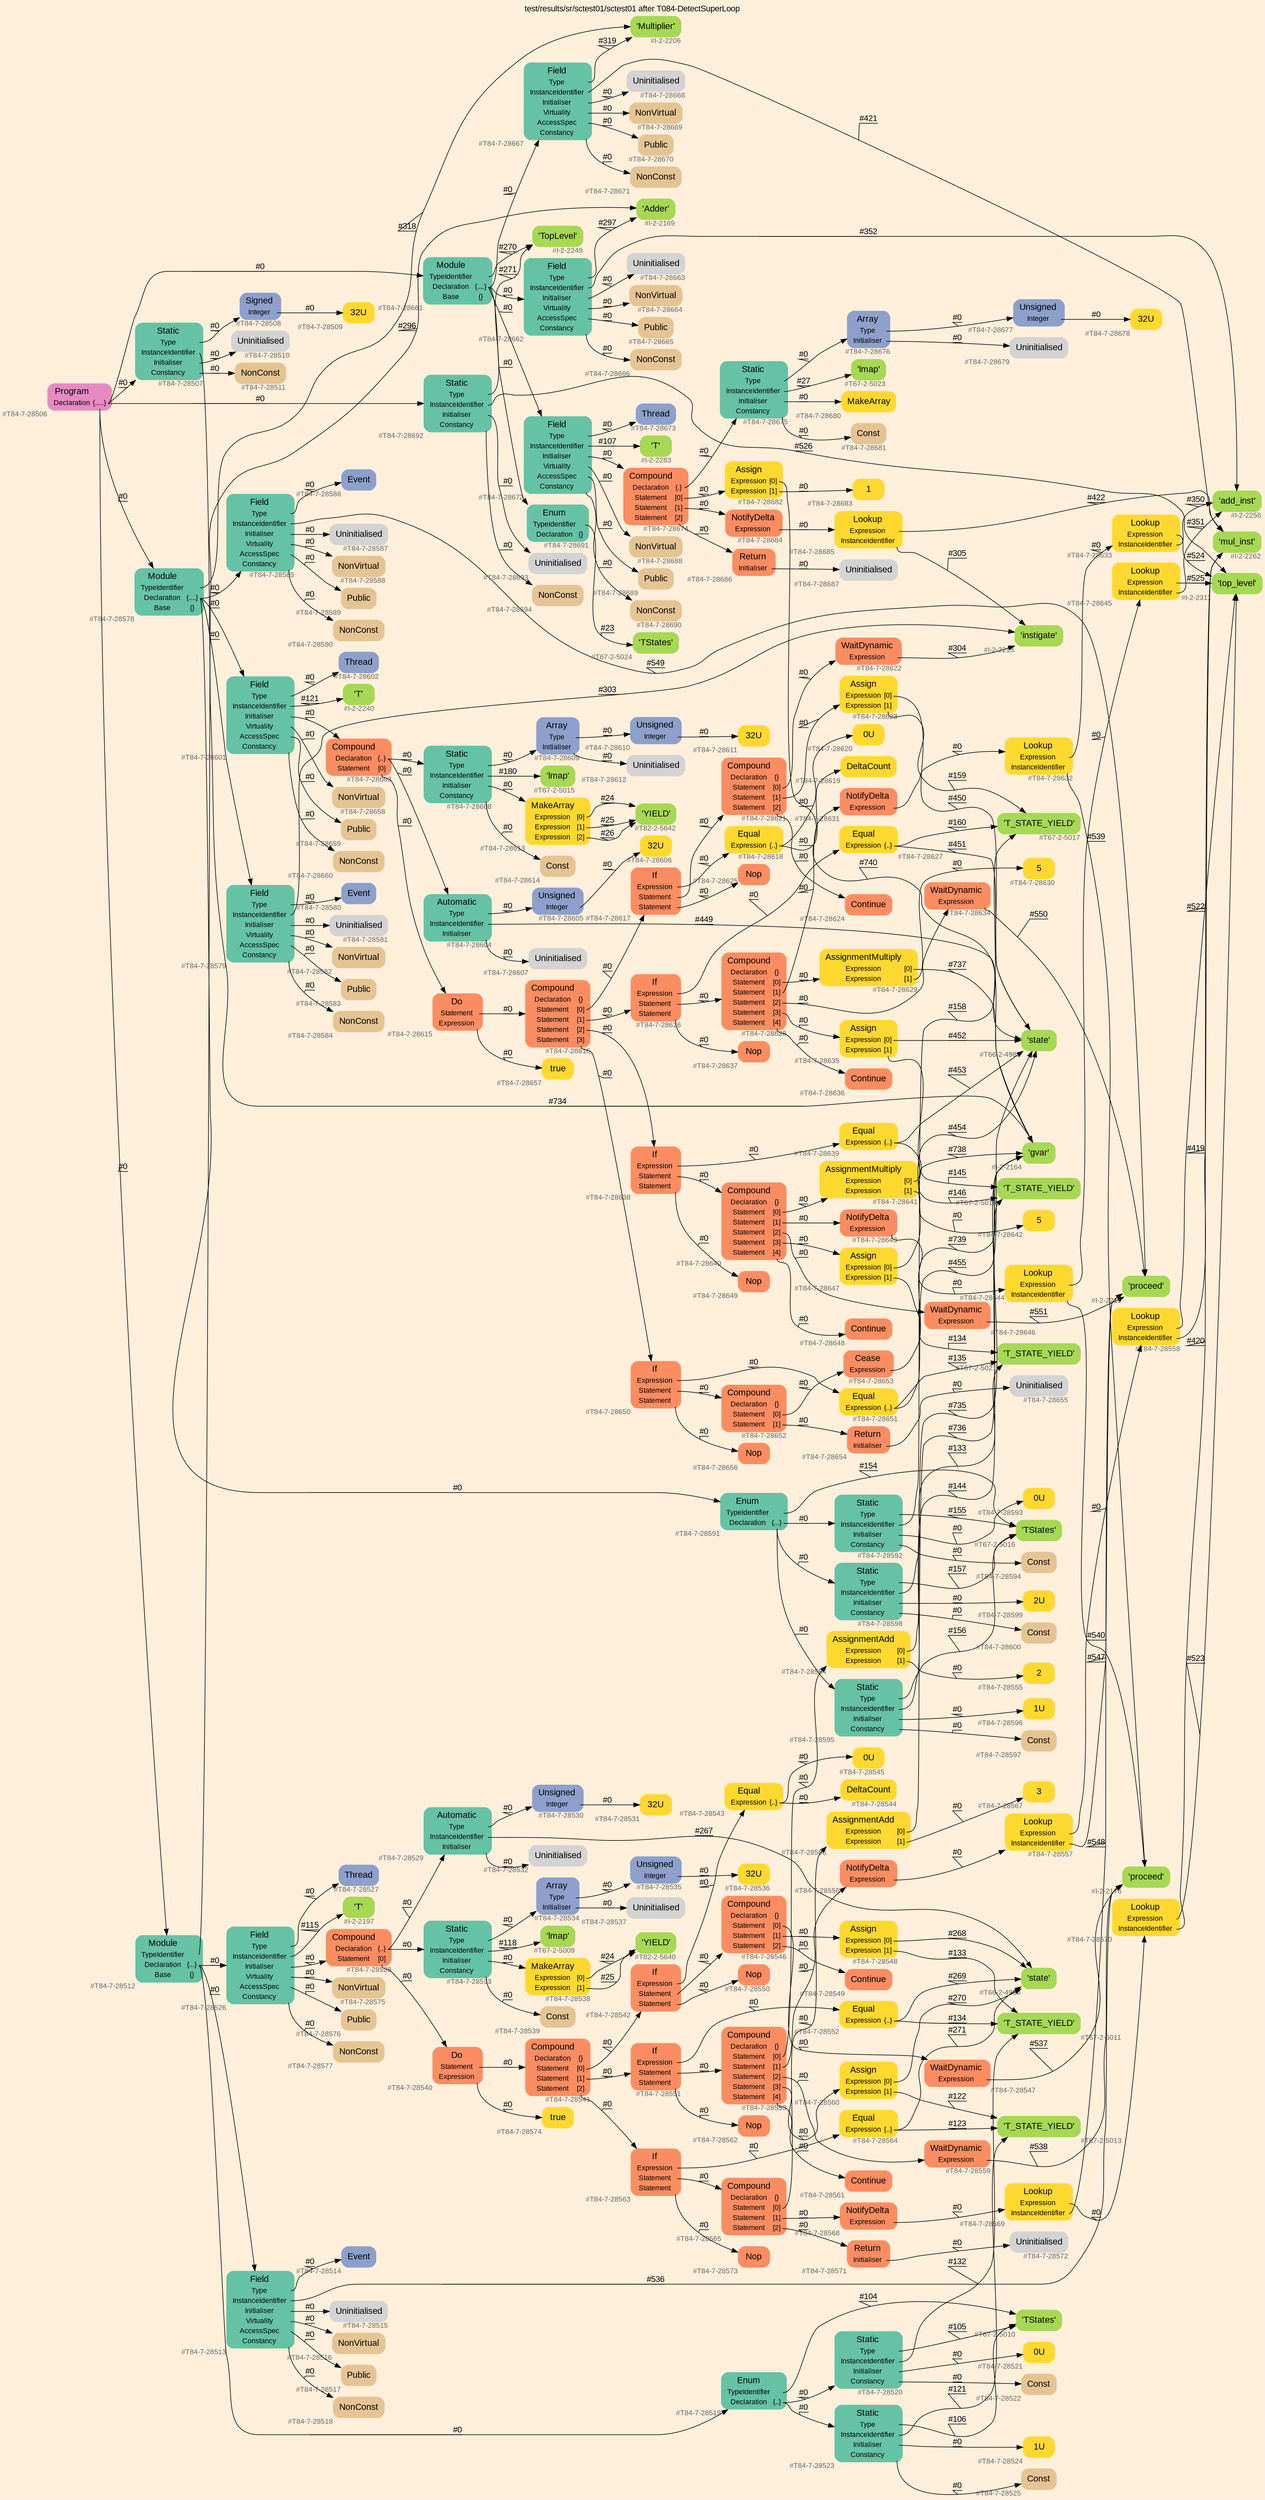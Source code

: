 digraph "test/results/sr/sctest01/sctest01 after T084-DetectSuperLoop" {
label = "test/results/sr/sctest01/sctest01 after T084-DetectSuperLoop"
labelloc = t
graph [
    rankdir = "LR"
    ranksep = 0.3
    bgcolor = antiquewhite1
    color = black
    fontcolor = black
    fontname = "Arial"
];
node [
    fontname = "Arial"
];
edge [
    fontname = "Arial"
];

// -------------------- node figure --------------------
// -------- block #T84-7-28506 ----------
"#T84-7-28506" [
    fillcolor = "/set28/4"
    xlabel = "#T84-7-28506"
    fontsize = "12"
    fontcolor = grey40
    shape = "plaintext"
    label = <<TABLE BORDER="0" CELLBORDER="0" CELLSPACING="0">
     <TR><TD><FONT COLOR="black" POINT-SIZE="15">Program</FONT></TD></TR>
     <TR><TD><FONT COLOR="black" POINT-SIZE="12">Declaration</FONT></TD><TD PORT="port0"><FONT COLOR="black" POINT-SIZE="12">{.....}</FONT></TD></TR>
    </TABLE>>
    style = "rounded,filled"
];

// -------- block #T84-7-28507 ----------
"#T84-7-28507" [
    fillcolor = "/set28/1"
    xlabel = "#T84-7-28507"
    fontsize = "12"
    fontcolor = grey40
    shape = "plaintext"
    label = <<TABLE BORDER="0" CELLBORDER="0" CELLSPACING="0">
     <TR><TD><FONT COLOR="black" POINT-SIZE="15">Static</FONT></TD></TR>
     <TR><TD><FONT COLOR="black" POINT-SIZE="12">Type</FONT></TD><TD PORT="port0"></TD></TR>
     <TR><TD><FONT COLOR="black" POINT-SIZE="12">InstanceIdentifier</FONT></TD><TD PORT="port1"></TD></TR>
     <TR><TD><FONT COLOR="black" POINT-SIZE="12">Initialiser</FONT></TD><TD PORT="port2"></TD></TR>
     <TR><TD><FONT COLOR="black" POINT-SIZE="12">Constancy</FONT></TD><TD PORT="port3"></TD></TR>
    </TABLE>>
    style = "rounded,filled"
];

// -------- block #T84-7-28508 ----------
"#T84-7-28508" [
    fillcolor = "/set28/3"
    xlabel = "#T84-7-28508"
    fontsize = "12"
    fontcolor = grey40
    shape = "plaintext"
    label = <<TABLE BORDER="0" CELLBORDER="0" CELLSPACING="0">
     <TR><TD><FONT COLOR="black" POINT-SIZE="15">Signed</FONT></TD></TR>
     <TR><TD><FONT COLOR="black" POINT-SIZE="12">Integer</FONT></TD><TD PORT="port0"></TD></TR>
    </TABLE>>
    style = "rounded,filled"
];

// -------- block #T84-7-28509 ----------
"#T84-7-28509" [
    fillcolor = "/set28/6"
    xlabel = "#T84-7-28509"
    fontsize = "12"
    fontcolor = grey40
    shape = "plaintext"
    label = <<TABLE BORDER="0" CELLBORDER="0" CELLSPACING="0">
     <TR><TD><FONT COLOR="black" POINT-SIZE="15">32U</FONT></TD></TR>
    </TABLE>>
    style = "rounded,filled"
];

// -------- block #I-2-2164 ----------
"#I-2-2164" [
    fillcolor = "/set28/5"
    xlabel = "#I-2-2164"
    fontsize = "12"
    fontcolor = grey40
    shape = "plaintext"
    label = <<TABLE BORDER="0" CELLBORDER="0" CELLSPACING="0">
     <TR><TD><FONT COLOR="black" POINT-SIZE="15">'gvar'</FONT></TD></TR>
    </TABLE>>
    style = "rounded,filled"
];

// -------- block #T84-7-28510 ----------
"#T84-7-28510" [
    xlabel = "#T84-7-28510"
    fontsize = "12"
    fontcolor = grey40
    shape = "plaintext"
    label = <<TABLE BORDER="0" CELLBORDER="0" CELLSPACING="0">
     <TR><TD><FONT COLOR="black" POINT-SIZE="15">Uninitialised</FONT></TD></TR>
    </TABLE>>
    style = "rounded,filled"
];

// -------- block #T84-7-28511 ----------
"#T84-7-28511" [
    fillcolor = "/set28/7"
    xlabel = "#T84-7-28511"
    fontsize = "12"
    fontcolor = grey40
    shape = "plaintext"
    label = <<TABLE BORDER="0" CELLBORDER="0" CELLSPACING="0">
     <TR><TD><FONT COLOR="black" POINT-SIZE="15">NonConst</FONT></TD></TR>
    </TABLE>>
    style = "rounded,filled"
];

// -------- block #T84-7-28512 ----------
"#T84-7-28512" [
    fillcolor = "/set28/1"
    xlabel = "#T84-7-28512"
    fontsize = "12"
    fontcolor = grey40
    shape = "plaintext"
    label = <<TABLE BORDER="0" CELLBORDER="0" CELLSPACING="0">
     <TR><TD><FONT COLOR="black" POINT-SIZE="15">Module</FONT></TD></TR>
     <TR><TD><FONT COLOR="black" POINT-SIZE="12">TypeIdentifier</FONT></TD><TD PORT="port0"></TD></TR>
     <TR><TD><FONT COLOR="black" POINT-SIZE="12">Declaration</FONT></TD><TD PORT="port1"><FONT COLOR="black" POINT-SIZE="12">{...}</FONT></TD></TR>
     <TR><TD><FONT COLOR="black" POINT-SIZE="12">Base</FONT></TD><TD PORT="port2"><FONT COLOR="black" POINT-SIZE="12">{}</FONT></TD></TR>
    </TABLE>>
    style = "rounded,filled"
];

// -------- block #I-2-2169 ----------
"#I-2-2169" [
    fillcolor = "/set28/5"
    xlabel = "#I-2-2169"
    fontsize = "12"
    fontcolor = grey40
    shape = "plaintext"
    label = <<TABLE BORDER="0" CELLBORDER="0" CELLSPACING="0">
     <TR><TD><FONT COLOR="black" POINT-SIZE="15">'Adder'</FONT></TD></TR>
    </TABLE>>
    style = "rounded,filled"
];

// -------- block #T84-7-28513 ----------
"#T84-7-28513" [
    fillcolor = "/set28/1"
    xlabel = "#T84-7-28513"
    fontsize = "12"
    fontcolor = grey40
    shape = "plaintext"
    label = <<TABLE BORDER="0" CELLBORDER="0" CELLSPACING="0">
     <TR><TD><FONT COLOR="black" POINT-SIZE="15">Field</FONT></TD></TR>
     <TR><TD><FONT COLOR="black" POINT-SIZE="12">Type</FONT></TD><TD PORT="port0"></TD></TR>
     <TR><TD><FONT COLOR="black" POINT-SIZE="12">InstanceIdentifier</FONT></TD><TD PORT="port1"></TD></TR>
     <TR><TD><FONT COLOR="black" POINT-SIZE="12">Initialiser</FONT></TD><TD PORT="port2"></TD></TR>
     <TR><TD><FONT COLOR="black" POINT-SIZE="12">Virtuality</FONT></TD><TD PORT="port3"></TD></TR>
     <TR><TD><FONT COLOR="black" POINT-SIZE="12">AccessSpec</FONT></TD><TD PORT="port4"></TD></TR>
     <TR><TD><FONT COLOR="black" POINT-SIZE="12">Constancy</FONT></TD><TD PORT="port5"></TD></TR>
    </TABLE>>
    style = "rounded,filled"
];

// -------- block #T84-7-28514 ----------
"#T84-7-28514" [
    fillcolor = "/set28/3"
    xlabel = "#T84-7-28514"
    fontsize = "12"
    fontcolor = grey40
    shape = "plaintext"
    label = <<TABLE BORDER="0" CELLBORDER="0" CELLSPACING="0">
     <TR><TD><FONT COLOR="black" POINT-SIZE="15">Event</FONT></TD></TR>
    </TABLE>>
    style = "rounded,filled"
];

// -------- block #I-2-2176 ----------
"#I-2-2176" [
    fillcolor = "/set28/5"
    xlabel = "#I-2-2176"
    fontsize = "12"
    fontcolor = grey40
    shape = "plaintext"
    label = <<TABLE BORDER="0" CELLBORDER="0" CELLSPACING="0">
     <TR><TD><FONT COLOR="black" POINT-SIZE="15">'proceed'</FONT></TD></TR>
    </TABLE>>
    style = "rounded,filled"
];

// -------- block #T84-7-28515 ----------
"#T84-7-28515" [
    xlabel = "#T84-7-28515"
    fontsize = "12"
    fontcolor = grey40
    shape = "plaintext"
    label = <<TABLE BORDER="0" CELLBORDER="0" CELLSPACING="0">
     <TR><TD><FONT COLOR="black" POINT-SIZE="15">Uninitialised</FONT></TD></TR>
    </TABLE>>
    style = "rounded,filled"
];

// -------- block #T84-7-28516 ----------
"#T84-7-28516" [
    fillcolor = "/set28/7"
    xlabel = "#T84-7-28516"
    fontsize = "12"
    fontcolor = grey40
    shape = "plaintext"
    label = <<TABLE BORDER="0" CELLBORDER="0" CELLSPACING="0">
     <TR><TD><FONT COLOR="black" POINT-SIZE="15">NonVirtual</FONT></TD></TR>
    </TABLE>>
    style = "rounded,filled"
];

// -------- block #T84-7-28517 ----------
"#T84-7-28517" [
    fillcolor = "/set28/7"
    xlabel = "#T84-7-28517"
    fontsize = "12"
    fontcolor = grey40
    shape = "plaintext"
    label = <<TABLE BORDER="0" CELLBORDER="0" CELLSPACING="0">
     <TR><TD><FONT COLOR="black" POINT-SIZE="15">Public</FONT></TD></TR>
    </TABLE>>
    style = "rounded,filled"
];

// -------- block #T84-7-28518 ----------
"#T84-7-28518" [
    fillcolor = "/set28/7"
    xlabel = "#T84-7-28518"
    fontsize = "12"
    fontcolor = grey40
    shape = "plaintext"
    label = <<TABLE BORDER="0" CELLBORDER="0" CELLSPACING="0">
     <TR><TD><FONT COLOR="black" POINT-SIZE="15">NonConst</FONT></TD></TR>
    </TABLE>>
    style = "rounded,filled"
];

// -------- block #T84-7-28519 ----------
"#T84-7-28519" [
    fillcolor = "/set28/1"
    xlabel = "#T84-7-28519"
    fontsize = "12"
    fontcolor = grey40
    shape = "plaintext"
    label = <<TABLE BORDER="0" CELLBORDER="0" CELLSPACING="0">
     <TR><TD><FONT COLOR="black" POINT-SIZE="15">Enum</FONT></TD></TR>
     <TR><TD><FONT COLOR="black" POINT-SIZE="12">TypeIdentifier</FONT></TD><TD PORT="port0"></TD></TR>
     <TR><TD><FONT COLOR="black" POINT-SIZE="12">Declaration</FONT></TD><TD PORT="port1"><FONT COLOR="black" POINT-SIZE="12">{..}</FONT></TD></TR>
    </TABLE>>
    style = "rounded,filled"
];

// -------- block #T67-2-5010 ----------
"#T67-2-5010" [
    fillcolor = "/set28/5"
    xlabel = "#T67-2-5010"
    fontsize = "12"
    fontcolor = grey40
    shape = "plaintext"
    label = <<TABLE BORDER="0" CELLBORDER="0" CELLSPACING="0">
     <TR><TD><FONT COLOR="black" POINT-SIZE="15">'TStates'</FONT></TD></TR>
    </TABLE>>
    style = "rounded,filled"
];

// -------- block #T84-7-28520 ----------
"#T84-7-28520" [
    fillcolor = "/set28/1"
    xlabel = "#T84-7-28520"
    fontsize = "12"
    fontcolor = grey40
    shape = "plaintext"
    label = <<TABLE BORDER="0" CELLBORDER="0" CELLSPACING="0">
     <TR><TD><FONT COLOR="black" POINT-SIZE="15">Static</FONT></TD></TR>
     <TR><TD><FONT COLOR="black" POINT-SIZE="12">Type</FONT></TD><TD PORT="port0"></TD></TR>
     <TR><TD><FONT COLOR="black" POINT-SIZE="12">InstanceIdentifier</FONT></TD><TD PORT="port1"></TD></TR>
     <TR><TD><FONT COLOR="black" POINT-SIZE="12">Initialiser</FONT></TD><TD PORT="port2"></TD></TR>
     <TR><TD><FONT COLOR="black" POINT-SIZE="12">Constancy</FONT></TD><TD PORT="port3"></TD></TR>
    </TABLE>>
    style = "rounded,filled"
];

// -------- block #T67-2-5011 ----------
"#T67-2-5011" [
    fillcolor = "/set28/5"
    xlabel = "#T67-2-5011"
    fontsize = "12"
    fontcolor = grey40
    shape = "plaintext"
    label = <<TABLE BORDER="0" CELLBORDER="0" CELLSPACING="0">
     <TR><TD><FONT COLOR="black" POINT-SIZE="15">'T_STATE_YIELD'</FONT></TD></TR>
    </TABLE>>
    style = "rounded,filled"
];

// -------- block #T84-7-28521 ----------
"#T84-7-28521" [
    fillcolor = "/set28/6"
    xlabel = "#T84-7-28521"
    fontsize = "12"
    fontcolor = grey40
    shape = "plaintext"
    label = <<TABLE BORDER="0" CELLBORDER="0" CELLSPACING="0">
     <TR><TD><FONT COLOR="black" POINT-SIZE="15">0U</FONT></TD></TR>
    </TABLE>>
    style = "rounded,filled"
];

// -------- block #T84-7-28522 ----------
"#T84-7-28522" [
    fillcolor = "/set28/7"
    xlabel = "#T84-7-28522"
    fontsize = "12"
    fontcolor = grey40
    shape = "plaintext"
    label = <<TABLE BORDER="0" CELLBORDER="0" CELLSPACING="0">
     <TR><TD><FONT COLOR="black" POINT-SIZE="15">Const</FONT></TD></TR>
    </TABLE>>
    style = "rounded,filled"
];

// -------- block #T84-7-28523 ----------
"#T84-7-28523" [
    fillcolor = "/set28/1"
    xlabel = "#T84-7-28523"
    fontsize = "12"
    fontcolor = grey40
    shape = "plaintext"
    label = <<TABLE BORDER="0" CELLBORDER="0" CELLSPACING="0">
     <TR><TD><FONT COLOR="black" POINT-SIZE="15">Static</FONT></TD></TR>
     <TR><TD><FONT COLOR="black" POINT-SIZE="12">Type</FONT></TD><TD PORT="port0"></TD></TR>
     <TR><TD><FONT COLOR="black" POINT-SIZE="12">InstanceIdentifier</FONT></TD><TD PORT="port1"></TD></TR>
     <TR><TD><FONT COLOR="black" POINT-SIZE="12">Initialiser</FONT></TD><TD PORT="port2"></TD></TR>
     <TR><TD><FONT COLOR="black" POINT-SIZE="12">Constancy</FONT></TD><TD PORT="port3"></TD></TR>
    </TABLE>>
    style = "rounded,filled"
];

// -------- block #T67-2-5013 ----------
"#T67-2-5013" [
    fillcolor = "/set28/5"
    xlabel = "#T67-2-5013"
    fontsize = "12"
    fontcolor = grey40
    shape = "plaintext"
    label = <<TABLE BORDER="0" CELLBORDER="0" CELLSPACING="0">
     <TR><TD><FONT COLOR="black" POINT-SIZE="15">'T_STATE_YIELD'</FONT></TD></TR>
    </TABLE>>
    style = "rounded,filled"
];

// -------- block #T84-7-28524 ----------
"#T84-7-28524" [
    fillcolor = "/set28/6"
    xlabel = "#T84-7-28524"
    fontsize = "12"
    fontcolor = grey40
    shape = "plaintext"
    label = <<TABLE BORDER="0" CELLBORDER="0" CELLSPACING="0">
     <TR><TD><FONT COLOR="black" POINT-SIZE="15">1U</FONT></TD></TR>
    </TABLE>>
    style = "rounded,filled"
];

// -------- block #T84-7-28525 ----------
"#T84-7-28525" [
    fillcolor = "/set28/7"
    xlabel = "#T84-7-28525"
    fontsize = "12"
    fontcolor = grey40
    shape = "plaintext"
    label = <<TABLE BORDER="0" CELLBORDER="0" CELLSPACING="0">
     <TR><TD><FONT COLOR="black" POINT-SIZE="15">Const</FONT></TD></TR>
    </TABLE>>
    style = "rounded,filled"
];

// -------- block #T84-7-28526 ----------
"#T84-7-28526" [
    fillcolor = "/set28/1"
    xlabel = "#T84-7-28526"
    fontsize = "12"
    fontcolor = grey40
    shape = "plaintext"
    label = <<TABLE BORDER="0" CELLBORDER="0" CELLSPACING="0">
     <TR><TD><FONT COLOR="black" POINT-SIZE="15">Field</FONT></TD></TR>
     <TR><TD><FONT COLOR="black" POINT-SIZE="12">Type</FONT></TD><TD PORT="port0"></TD></TR>
     <TR><TD><FONT COLOR="black" POINT-SIZE="12">InstanceIdentifier</FONT></TD><TD PORT="port1"></TD></TR>
     <TR><TD><FONT COLOR="black" POINT-SIZE="12">Initialiser</FONT></TD><TD PORT="port2"></TD></TR>
     <TR><TD><FONT COLOR="black" POINT-SIZE="12">Virtuality</FONT></TD><TD PORT="port3"></TD></TR>
     <TR><TD><FONT COLOR="black" POINT-SIZE="12">AccessSpec</FONT></TD><TD PORT="port4"></TD></TR>
     <TR><TD><FONT COLOR="black" POINT-SIZE="12">Constancy</FONT></TD><TD PORT="port5"></TD></TR>
    </TABLE>>
    style = "rounded,filled"
];

// -------- block #T84-7-28527 ----------
"#T84-7-28527" [
    fillcolor = "/set28/3"
    xlabel = "#T84-7-28527"
    fontsize = "12"
    fontcolor = grey40
    shape = "plaintext"
    label = <<TABLE BORDER="0" CELLBORDER="0" CELLSPACING="0">
     <TR><TD><FONT COLOR="black" POINT-SIZE="15">Thread</FONT></TD></TR>
    </TABLE>>
    style = "rounded,filled"
];

// -------- block #I-2-2197 ----------
"#I-2-2197" [
    fillcolor = "/set28/5"
    xlabel = "#I-2-2197"
    fontsize = "12"
    fontcolor = grey40
    shape = "plaintext"
    label = <<TABLE BORDER="0" CELLBORDER="0" CELLSPACING="0">
     <TR><TD><FONT COLOR="black" POINT-SIZE="15">'T'</FONT></TD></TR>
    </TABLE>>
    style = "rounded,filled"
];

// -------- block #T84-7-28528 ----------
"#T84-7-28528" [
    fillcolor = "/set28/2"
    xlabel = "#T84-7-28528"
    fontsize = "12"
    fontcolor = grey40
    shape = "plaintext"
    label = <<TABLE BORDER="0" CELLBORDER="0" CELLSPACING="0">
     <TR><TD><FONT COLOR="black" POINT-SIZE="15">Compound</FONT></TD></TR>
     <TR><TD><FONT COLOR="black" POINT-SIZE="12">Declaration</FONT></TD><TD PORT="port0"><FONT COLOR="black" POINT-SIZE="12">{..}</FONT></TD></TR>
     <TR><TD><FONT COLOR="black" POINT-SIZE="12">Statement</FONT></TD><TD PORT="port1"><FONT COLOR="black" POINT-SIZE="12">[0]</FONT></TD></TR>
    </TABLE>>
    style = "rounded,filled"
];

// -------- block #T84-7-28529 ----------
"#T84-7-28529" [
    fillcolor = "/set28/1"
    xlabel = "#T84-7-28529"
    fontsize = "12"
    fontcolor = grey40
    shape = "plaintext"
    label = <<TABLE BORDER="0" CELLBORDER="0" CELLSPACING="0">
     <TR><TD><FONT COLOR="black" POINT-SIZE="15">Automatic</FONT></TD></TR>
     <TR><TD><FONT COLOR="black" POINT-SIZE="12">Type</FONT></TD><TD PORT="port0"></TD></TR>
     <TR><TD><FONT COLOR="black" POINT-SIZE="12">InstanceIdentifier</FONT></TD><TD PORT="port1"></TD></TR>
     <TR><TD><FONT COLOR="black" POINT-SIZE="12">Initialiser</FONT></TD><TD PORT="port2"></TD></TR>
    </TABLE>>
    style = "rounded,filled"
];

// -------- block #T84-7-28530 ----------
"#T84-7-28530" [
    fillcolor = "/set28/3"
    xlabel = "#T84-7-28530"
    fontsize = "12"
    fontcolor = grey40
    shape = "plaintext"
    label = <<TABLE BORDER="0" CELLBORDER="0" CELLSPACING="0">
     <TR><TD><FONT COLOR="black" POINT-SIZE="15">Unsigned</FONT></TD></TR>
     <TR><TD><FONT COLOR="black" POINT-SIZE="12">Integer</FONT></TD><TD PORT="port0"></TD></TR>
    </TABLE>>
    style = "rounded,filled"
];

// -------- block #T84-7-28531 ----------
"#T84-7-28531" [
    fillcolor = "/set28/6"
    xlabel = "#T84-7-28531"
    fontsize = "12"
    fontcolor = grey40
    shape = "plaintext"
    label = <<TABLE BORDER="0" CELLBORDER="0" CELLSPACING="0">
     <TR><TD><FONT COLOR="black" POINT-SIZE="15">32U</FONT></TD></TR>
    </TABLE>>
    style = "rounded,filled"
];

// -------- block #T66-2-4980 ----------
"#T66-2-4980" [
    fillcolor = "/set28/5"
    xlabel = "#T66-2-4980"
    fontsize = "12"
    fontcolor = grey40
    shape = "plaintext"
    label = <<TABLE BORDER="0" CELLBORDER="0" CELLSPACING="0">
     <TR><TD><FONT COLOR="black" POINT-SIZE="15">'state'</FONT></TD></TR>
    </TABLE>>
    style = "rounded,filled"
];

// -------- block #T84-7-28532 ----------
"#T84-7-28532" [
    xlabel = "#T84-7-28532"
    fontsize = "12"
    fontcolor = grey40
    shape = "plaintext"
    label = <<TABLE BORDER="0" CELLBORDER="0" CELLSPACING="0">
     <TR><TD><FONT COLOR="black" POINT-SIZE="15">Uninitialised</FONT></TD></TR>
    </TABLE>>
    style = "rounded,filled"
];

// -------- block #T84-7-28533 ----------
"#T84-7-28533" [
    fillcolor = "/set28/1"
    xlabel = "#T84-7-28533"
    fontsize = "12"
    fontcolor = grey40
    shape = "plaintext"
    label = <<TABLE BORDER="0" CELLBORDER="0" CELLSPACING="0">
     <TR><TD><FONT COLOR="black" POINT-SIZE="15">Static</FONT></TD></TR>
     <TR><TD><FONT COLOR="black" POINT-SIZE="12">Type</FONT></TD><TD PORT="port0"></TD></TR>
     <TR><TD><FONT COLOR="black" POINT-SIZE="12">InstanceIdentifier</FONT></TD><TD PORT="port1"></TD></TR>
     <TR><TD><FONT COLOR="black" POINT-SIZE="12">Initialiser</FONT></TD><TD PORT="port2"></TD></TR>
     <TR><TD><FONT COLOR="black" POINT-SIZE="12">Constancy</FONT></TD><TD PORT="port3"></TD></TR>
    </TABLE>>
    style = "rounded,filled"
];

// -------- block #T84-7-28534 ----------
"#T84-7-28534" [
    fillcolor = "/set28/3"
    xlabel = "#T84-7-28534"
    fontsize = "12"
    fontcolor = grey40
    shape = "plaintext"
    label = <<TABLE BORDER="0" CELLBORDER="0" CELLSPACING="0">
     <TR><TD><FONT COLOR="black" POINT-SIZE="15">Array</FONT></TD></TR>
     <TR><TD><FONT COLOR="black" POINT-SIZE="12">Type</FONT></TD><TD PORT="port0"></TD></TR>
     <TR><TD><FONT COLOR="black" POINT-SIZE="12">Initialiser</FONT></TD><TD PORT="port1"></TD></TR>
    </TABLE>>
    style = "rounded,filled"
];

// -------- block #T84-7-28535 ----------
"#T84-7-28535" [
    fillcolor = "/set28/3"
    xlabel = "#T84-7-28535"
    fontsize = "12"
    fontcolor = grey40
    shape = "plaintext"
    label = <<TABLE BORDER="0" CELLBORDER="0" CELLSPACING="0">
     <TR><TD><FONT COLOR="black" POINT-SIZE="15">Unsigned</FONT></TD></TR>
     <TR><TD><FONT COLOR="black" POINT-SIZE="12">Integer</FONT></TD><TD PORT="port0"></TD></TR>
    </TABLE>>
    style = "rounded,filled"
];

// -------- block #T84-7-28536 ----------
"#T84-7-28536" [
    fillcolor = "/set28/6"
    xlabel = "#T84-7-28536"
    fontsize = "12"
    fontcolor = grey40
    shape = "plaintext"
    label = <<TABLE BORDER="0" CELLBORDER="0" CELLSPACING="0">
     <TR><TD><FONT COLOR="black" POINT-SIZE="15">32U</FONT></TD></TR>
    </TABLE>>
    style = "rounded,filled"
];

// -------- block #T84-7-28537 ----------
"#T84-7-28537" [
    xlabel = "#T84-7-28537"
    fontsize = "12"
    fontcolor = grey40
    shape = "plaintext"
    label = <<TABLE BORDER="0" CELLBORDER="0" CELLSPACING="0">
     <TR><TD><FONT COLOR="black" POINT-SIZE="15">Uninitialised</FONT></TD></TR>
    </TABLE>>
    style = "rounded,filled"
];

// -------- block #T67-2-5009 ----------
"#T67-2-5009" [
    fillcolor = "/set28/5"
    xlabel = "#T67-2-5009"
    fontsize = "12"
    fontcolor = grey40
    shape = "plaintext"
    label = <<TABLE BORDER="0" CELLBORDER="0" CELLSPACING="0">
     <TR><TD><FONT COLOR="black" POINT-SIZE="15">'lmap'</FONT></TD></TR>
    </TABLE>>
    style = "rounded,filled"
];

// -------- block #T84-7-28538 ----------
"#T84-7-28538" [
    fillcolor = "/set28/6"
    xlabel = "#T84-7-28538"
    fontsize = "12"
    fontcolor = grey40
    shape = "plaintext"
    label = <<TABLE BORDER="0" CELLBORDER="0" CELLSPACING="0">
     <TR><TD><FONT COLOR="black" POINT-SIZE="15">MakeArray</FONT></TD></TR>
     <TR><TD><FONT COLOR="black" POINT-SIZE="12">Expression</FONT></TD><TD PORT="port0"><FONT COLOR="black" POINT-SIZE="12">[0]</FONT></TD></TR>
     <TR><TD><FONT COLOR="black" POINT-SIZE="12">Expression</FONT></TD><TD PORT="port1"><FONT COLOR="black" POINT-SIZE="12">[1]</FONT></TD></TR>
    </TABLE>>
    style = "rounded,filled"
];

// -------- block #T82-2-5640 ----------
"#T82-2-5640" [
    fillcolor = "/set28/5"
    xlabel = "#T82-2-5640"
    fontsize = "12"
    fontcolor = grey40
    shape = "plaintext"
    label = <<TABLE BORDER="0" CELLBORDER="0" CELLSPACING="0">
     <TR><TD><FONT COLOR="black" POINT-SIZE="15">'YIELD'</FONT></TD></TR>
    </TABLE>>
    style = "rounded,filled"
];

// -------- block #T84-7-28539 ----------
"#T84-7-28539" [
    fillcolor = "/set28/7"
    xlabel = "#T84-7-28539"
    fontsize = "12"
    fontcolor = grey40
    shape = "plaintext"
    label = <<TABLE BORDER="0" CELLBORDER="0" CELLSPACING="0">
     <TR><TD><FONT COLOR="black" POINT-SIZE="15">Const</FONT></TD></TR>
    </TABLE>>
    style = "rounded,filled"
];

// -------- block #T84-7-28540 ----------
"#T84-7-28540" [
    fillcolor = "/set28/2"
    xlabel = "#T84-7-28540"
    fontsize = "12"
    fontcolor = grey40
    shape = "plaintext"
    label = <<TABLE BORDER="0" CELLBORDER="0" CELLSPACING="0">
     <TR><TD><FONT COLOR="black" POINT-SIZE="15">Do</FONT></TD></TR>
     <TR><TD><FONT COLOR="black" POINT-SIZE="12">Statement</FONT></TD><TD PORT="port0"></TD></TR>
     <TR><TD><FONT COLOR="black" POINT-SIZE="12">Expression</FONT></TD><TD PORT="port1"></TD></TR>
    </TABLE>>
    style = "rounded,filled"
];

// -------- block #T84-7-28541 ----------
"#T84-7-28541" [
    fillcolor = "/set28/2"
    xlabel = "#T84-7-28541"
    fontsize = "12"
    fontcolor = grey40
    shape = "plaintext"
    label = <<TABLE BORDER="0" CELLBORDER="0" CELLSPACING="0">
     <TR><TD><FONT COLOR="black" POINT-SIZE="15">Compound</FONT></TD></TR>
     <TR><TD><FONT COLOR="black" POINT-SIZE="12">Declaration</FONT></TD><TD PORT="port0"><FONT COLOR="black" POINT-SIZE="12">{}</FONT></TD></TR>
     <TR><TD><FONT COLOR="black" POINT-SIZE="12">Statement</FONT></TD><TD PORT="port1"><FONT COLOR="black" POINT-SIZE="12">[0]</FONT></TD></TR>
     <TR><TD><FONT COLOR="black" POINT-SIZE="12">Statement</FONT></TD><TD PORT="port2"><FONT COLOR="black" POINT-SIZE="12">[1]</FONT></TD></TR>
     <TR><TD><FONT COLOR="black" POINT-SIZE="12">Statement</FONT></TD><TD PORT="port3"><FONT COLOR="black" POINT-SIZE="12">[2]</FONT></TD></TR>
    </TABLE>>
    style = "rounded,filled"
];

// -------- block #T84-7-28542 ----------
"#T84-7-28542" [
    fillcolor = "/set28/2"
    xlabel = "#T84-7-28542"
    fontsize = "12"
    fontcolor = grey40
    shape = "plaintext"
    label = <<TABLE BORDER="0" CELLBORDER="0" CELLSPACING="0">
     <TR><TD><FONT COLOR="black" POINT-SIZE="15">If</FONT></TD></TR>
     <TR><TD><FONT COLOR="black" POINT-SIZE="12">Expression</FONT></TD><TD PORT="port0"></TD></TR>
     <TR><TD><FONT COLOR="black" POINT-SIZE="12">Statement</FONT></TD><TD PORT="port1"></TD></TR>
     <TR><TD><FONT COLOR="black" POINT-SIZE="12">Statement</FONT></TD><TD PORT="port2"></TD></TR>
    </TABLE>>
    style = "rounded,filled"
];

// -------- block #T84-7-28543 ----------
"#T84-7-28543" [
    fillcolor = "/set28/6"
    xlabel = "#T84-7-28543"
    fontsize = "12"
    fontcolor = grey40
    shape = "plaintext"
    label = <<TABLE BORDER="0" CELLBORDER="0" CELLSPACING="0">
     <TR><TD><FONT COLOR="black" POINT-SIZE="15">Equal</FONT></TD></TR>
     <TR><TD><FONT COLOR="black" POINT-SIZE="12">Expression</FONT></TD><TD PORT="port0"><FONT COLOR="black" POINT-SIZE="12">{..}</FONT></TD></TR>
    </TABLE>>
    style = "rounded,filled"
];

// -------- block #T84-7-28544 ----------
"#T84-7-28544" [
    fillcolor = "/set28/6"
    xlabel = "#T84-7-28544"
    fontsize = "12"
    fontcolor = grey40
    shape = "plaintext"
    label = <<TABLE BORDER="0" CELLBORDER="0" CELLSPACING="0">
     <TR><TD><FONT COLOR="black" POINT-SIZE="15">DeltaCount</FONT></TD></TR>
    </TABLE>>
    style = "rounded,filled"
];

// -------- block #T84-7-28545 ----------
"#T84-7-28545" [
    fillcolor = "/set28/6"
    xlabel = "#T84-7-28545"
    fontsize = "12"
    fontcolor = grey40
    shape = "plaintext"
    label = <<TABLE BORDER="0" CELLBORDER="0" CELLSPACING="0">
     <TR><TD><FONT COLOR="black" POINT-SIZE="15">0U</FONT></TD></TR>
    </TABLE>>
    style = "rounded,filled"
];

// -------- block #T84-7-28546 ----------
"#T84-7-28546" [
    fillcolor = "/set28/2"
    xlabel = "#T84-7-28546"
    fontsize = "12"
    fontcolor = grey40
    shape = "plaintext"
    label = <<TABLE BORDER="0" CELLBORDER="0" CELLSPACING="0">
     <TR><TD><FONT COLOR="black" POINT-SIZE="15">Compound</FONT></TD></TR>
     <TR><TD><FONT COLOR="black" POINT-SIZE="12">Declaration</FONT></TD><TD PORT="port0"><FONT COLOR="black" POINT-SIZE="12">{}</FONT></TD></TR>
     <TR><TD><FONT COLOR="black" POINT-SIZE="12">Statement</FONT></TD><TD PORT="port1"><FONT COLOR="black" POINT-SIZE="12">[0]</FONT></TD></TR>
     <TR><TD><FONT COLOR="black" POINT-SIZE="12">Statement</FONT></TD><TD PORT="port2"><FONT COLOR="black" POINT-SIZE="12">[1]</FONT></TD></TR>
     <TR><TD><FONT COLOR="black" POINT-SIZE="12">Statement</FONT></TD><TD PORT="port3"><FONT COLOR="black" POINT-SIZE="12">[2]</FONT></TD></TR>
    </TABLE>>
    style = "rounded,filled"
];

// -------- block #T84-7-28547 ----------
"#T84-7-28547" [
    fillcolor = "/set28/2"
    xlabel = "#T84-7-28547"
    fontsize = "12"
    fontcolor = grey40
    shape = "plaintext"
    label = <<TABLE BORDER="0" CELLBORDER="0" CELLSPACING="0">
     <TR><TD><FONT COLOR="black" POINT-SIZE="15">WaitDynamic</FONT></TD></TR>
     <TR><TD><FONT COLOR="black" POINT-SIZE="12">Expression</FONT></TD><TD PORT="port0"></TD></TR>
    </TABLE>>
    style = "rounded,filled"
];

// -------- block #T84-7-28548 ----------
"#T84-7-28548" [
    fillcolor = "/set28/6"
    xlabel = "#T84-7-28548"
    fontsize = "12"
    fontcolor = grey40
    shape = "plaintext"
    label = <<TABLE BORDER="0" CELLBORDER="0" CELLSPACING="0">
     <TR><TD><FONT COLOR="black" POINT-SIZE="15">Assign</FONT></TD></TR>
     <TR><TD><FONT COLOR="black" POINT-SIZE="12">Expression</FONT></TD><TD PORT="port0"><FONT COLOR="black" POINT-SIZE="12">[0]</FONT></TD></TR>
     <TR><TD><FONT COLOR="black" POINT-SIZE="12">Expression</FONT></TD><TD PORT="port1"><FONT COLOR="black" POINT-SIZE="12">[1]</FONT></TD></TR>
    </TABLE>>
    style = "rounded,filled"
];

// -------- block #T84-7-28549 ----------
"#T84-7-28549" [
    fillcolor = "/set28/2"
    xlabel = "#T84-7-28549"
    fontsize = "12"
    fontcolor = grey40
    shape = "plaintext"
    label = <<TABLE BORDER="0" CELLBORDER="0" CELLSPACING="0">
     <TR><TD><FONT COLOR="black" POINT-SIZE="15">Continue</FONT></TD></TR>
    </TABLE>>
    style = "rounded,filled"
];

// -------- block #T84-7-28550 ----------
"#T84-7-28550" [
    fillcolor = "/set28/2"
    xlabel = "#T84-7-28550"
    fontsize = "12"
    fontcolor = grey40
    shape = "plaintext"
    label = <<TABLE BORDER="0" CELLBORDER="0" CELLSPACING="0">
     <TR><TD><FONT COLOR="black" POINT-SIZE="15">Nop</FONT></TD></TR>
    </TABLE>>
    style = "rounded,filled"
];

// -------- block #T84-7-28551 ----------
"#T84-7-28551" [
    fillcolor = "/set28/2"
    xlabel = "#T84-7-28551"
    fontsize = "12"
    fontcolor = grey40
    shape = "plaintext"
    label = <<TABLE BORDER="0" CELLBORDER="0" CELLSPACING="0">
     <TR><TD><FONT COLOR="black" POINT-SIZE="15">If</FONT></TD></TR>
     <TR><TD><FONT COLOR="black" POINT-SIZE="12">Expression</FONT></TD><TD PORT="port0"></TD></TR>
     <TR><TD><FONT COLOR="black" POINT-SIZE="12">Statement</FONT></TD><TD PORT="port1"></TD></TR>
     <TR><TD><FONT COLOR="black" POINT-SIZE="12">Statement</FONT></TD><TD PORT="port2"></TD></TR>
    </TABLE>>
    style = "rounded,filled"
];

// -------- block #T84-7-28552 ----------
"#T84-7-28552" [
    fillcolor = "/set28/6"
    xlabel = "#T84-7-28552"
    fontsize = "12"
    fontcolor = grey40
    shape = "plaintext"
    label = <<TABLE BORDER="0" CELLBORDER="0" CELLSPACING="0">
     <TR><TD><FONT COLOR="black" POINT-SIZE="15">Equal</FONT></TD></TR>
     <TR><TD><FONT COLOR="black" POINT-SIZE="12">Expression</FONT></TD><TD PORT="port0"><FONT COLOR="black" POINT-SIZE="12">{..}</FONT></TD></TR>
    </TABLE>>
    style = "rounded,filled"
];

// -------- block #T84-7-28553 ----------
"#T84-7-28553" [
    fillcolor = "/set28/2"
    xlabel = "#T84-7-28553"
    fontsize = "12"
    fontcolor = grey40
    shape = "plaintext"
    label = <<TABLE BORDER="0" CELLBORDER="0" CELLSPACING="0">
     <TR><TD><FONT COLOR="black" POINT-SIZE="15">Compound</FONT></TD></TR>
     <TR><TD><FONT COLOR="black" POINT-SIZE="12">Declaration</FONT></TD><TD PORT="port0"><FONT COLOR="black" POINT-SIZE="12">{}</FONT></TD></TR>
     <TR><TD><FONT COLOR="black" POINT-SIZE="12">Statement</FONT></TD><TD PORT="port1"><FONT COLOR="black" POINT-SIZE="12">[0]</FONT></TD></TR>
     <TR><TD><FONT COLOR="black" POINT-SIZE="12">Statement</FONT></TD><TD PORT="port2"><FONT COLOR="black" POINT-SIZE="12">[1]</FONT></TD></TR>
     <TR><TD><FONT COLOR="black" POINT-SIZE="12">Statement</FONT></TD><TD PORT="port3"><FONT COLOR="black" POINT-SIZE="12">[2]</FONT></TD></TR>
     <TR><TD><FONT COLOR="black" POINT-SIZE="12">Statement</FONT></TD><TD PORT="port4"><FONT COLOR="black" POINT-SIZE="12">[3]</FONT></TD></TR>
     <TR><TD><FONT COLOR="black" POINT-SIZE="12">Statement</FONT></TD><TD PORT="port5"><FONT COLOR="black" POINT-SIZE="12">[4]</FONT></TD></TR>
    </TABLE>>
    style = "rounded,filled"
];

// -------- block #T84-7-28554 ----------
"#T84-7-28554" [
    fillcolor = "/set28/6"
    xlabel = "#T84-7-28554"
    fontsize = "12"
    fontcolor = grey40
    shape = "plaintext"
    label = <<TABLE BORDER="0" CELLBORDER="0" CELLSPACING="0">
     <TR><TD><FONT COLOR="black" POINT-SIZE="15">AssignmentAdd</FONT></TD></TR>
     <TR><TD><FONT COLOR="black" POINT-SIZE="12">Expression</FONT></TD><TD PORT="port0"><FONT COLOR="black" POINT-SIZE="12">[0]</FONT></TD></TR>
     <TR><TD><FONT COLOR="black" POINT-SIZE="12">Expression</FONT></TD><TD PORT="port1"><FONT COLOR="black" POINT-SIZE="12">[1]</FONT></TD></TR>
    </TABLE>>
    style = "rounded,filled"
];

// -------- block #T84-7-28555 ----------
"#T84-7-28555" [
    fillcolor = "/set28/6"
    xlabel = "#T84-7-28555"
    fontsize = "12"
    fontcolor = grey40
    shape = "plaintext"
    label = <<TABLE BORDER="0" CELLBORDER="0" CELLSPACING="0">
     <TR><TD><FONT COLOR="black" POINT-SIZE="15">2</FONT></TD></TR>
    </TABLE>>
    style = "rounded,filled"
];

// -------- block #T84-7-28556 ----------
"#T84-7-28556" [
    fillcolor = "/set28/2"
    xlabel = "#T84-7-28556"
    fontsize = "12"
    fontcolor = grey40
    shape = "plaintext"
    label = <<TABLE BORDER="0" CELLBORDER="0" CELLSPACING="0">
     <TR><TD><FONT COLOR="black" POINT-SIZE="15">NotifyDelta</FONT></TD></TR>
     <TR><TD><FONT COLOR="black" POINT-SIZE="12">Expression</FONT></TD><TD PORT="port0"></TD></TR>
    </TABLE>>
    style = "rounded,filled"
];

// -------- block #T84-7-28557 ----------
"#T84-7-28557" [
    fillcolor = "/set28/6"
    xlabel = "#T84-7-28557"
    fontsize = "12"
    fontcolor = grey40
    shape = "plaintext"
    label = <<TABLE BORDER="0" CELLBORDER="0" CELLSPACING="0">
     <TR><TD><FONT COLOR="black" POINT-SIZE="15">Lookup</FONT></TD></TR>
     <TR><TD><FONT COLOR="black" POINT-SIZE="12">Expression</FONT></TD><TD PORT="port0"></TD></TR>
     <TR><TD><FONT COLOR="black" POINT-SIZE="12">InstanceIdentifier</FONT></TD><TD PORT="port1"></TD></TR>
    </TABLE>>
    style = "rounded,filled"
];

// -------- block #T84-7-28558 ----------
"#T84-7-28558" [
    fillcolor = "/set28/6"
    xlabel = "#T84-7-28558"
    fontsize = "12"
    fontcolor = grey40
    shape = "plaintext"
    label = <<TABLE BORDER="0" CELLBORDER="0" CELLSPACING="0">
     <TR><TD><FONT COLOR="black" POINT-SIZE="15">Lookup</FONT></TD></TR>
     <TR><TD><FONT COLOR="black" POINT-SIZE="12">Expression</FONT></TD><TD PORT="port0"></TD></TR>
     <TR><TD><FONT COLOR="black" POINT-SIZE="12">InstanceIdentifier</FONT></TD><TD PORT="port1"></TD></TR>
    </TABLE>>
    style = "rounded,filled"
];

// -------- block #I-2-2311 ----------
"#I-2-2311" [
    fillcolor = "/set28/5"
    xlabel = "#I-2-2311"
    fontsize = "12"
    fontcolor = grey40
    shape = "plaintext"
    label = <<TABLE BORDER="0" CELLBORDER="0" CELLSPACING="0">
     <TR><TD><FONT COLOR="black" POINT-SIZE="15">'top_level'</FONT></TD></TR>
    </TABLE>>
    style = "rounded,filled"
];

// -------- block #I-2-2262 ----------
"#I-2-2262" [
    fillcolor = "/set28/5"
    xlabel = "#I-2-2262"
    fontsize = "12"
    fontcolor = grey40
    shape = "plaintext"
    label = <<TABLE BORDER="0" CELLBORDER="0" CELLSPACING="0">
     <TR><TD><FONT COLOR="black" POINT-SIZE="15">'mul_inst'</FONT></TD></TR>
    </TABLE>>
    style = "rounded,filled"
];

// -------- block #I-2-2219 ----------
"#I-2-2219" [
    fillcolor = "/set28/5"
    xlabel = "#I-2-2219"
    fontsize = "12"
    fontcolor = grey40
    shape = "plaintext"
    label = <<TABLE BORDER="0" CELLBORDER="0" CELLSPACING="0">
     <TR><TD><FONT COLOR="black" POINT-SIZE="15">'proceed'</FONT></TD></TR>
    </TABLE>>
    style = "rounded,filled"
];

// -------- block #T84-7-28559 ----------
"#T84-7-28559" [
    fillcolor = "/set28/2"
    xlabel = "#T84-7-28559"
    fontsize = "12"
    fontcolor = grey40
    shape = "plaintext"
    label = <<TABLE BORDER="0" CELLBORDER="0" CELLSPACING="0">
     <TR><TD><FONT COLOR="black" POINT-SIZE="15">WaitDynamic</FONT></TD></TR>
     <TR><TD><FONT COLOR="black" POINT-SIZE="12">Expression</FONT></TD><TD PORT="port0"></TD></TR>
    </TABLE>>
    style = "rounded,filled"
];

// -------- block #T84-7-28560 ----------
"#T84-7-28560" [
    fillcolor = "/set28/6"
    xlabel = "#T84-7-28560"
    fontsize = "12"
    fontcolor = grey40
    shape = "plaintext"
    label = <<TABLE BORDER="0" CELLBORDER="0" CELLSPACING="0">
     <TR><TD><FONT COLOR="black" POINT-SIZE="15">Assign</FONT></TD></TR>
     <TR><TD><FONT COLOR="black" POINT-SIZE="12">Expression</FONT></TD><TD PORT="port0"><FONT COLOR="black" POINT-SIZE="12">[0]</FONT></TD></TR>
     <TR><TD><FONT COLOR="black" POINT-SIZE="12">Expression</FONT></TD><TD PORT="port1"><FONT COLOR="black" POINT-SIZE="12">[1]</FONT></TD></TR>
    </TABLE>>
    style = "rounded,filled"
];

// -------- block #T84-7-28561 ----------
"#T84-7-28561" [
    fillcolor = "/set28/2"
    xlabel = "#T84-7-28561"
    fontsize = "12"
    fontcolor = grey40
    shape = "plaintext"
    label = <<TABLE BORDER="0" CELLBORDER="0" CELLSPACING="0">
     <TR><TD><FONT COLOR="black" POINT-SIZE="15">Continue</FONT></TD></TR>
    </TABLE>>
    style = "rounded,filled"
];

// -------- block #T84-7-28562 ----------
"#T84-7-28562" [
    fillcolor = "/set28/2"
    xlabel = "#T84-7-28562"
    fontsize = "12"
    fontcolor = grey40
    shape = "plaintext"
    label = <<TABLE BORDER="0" CELLBORDER="0" CELLSPACING="0">
     <TR><TD><FONT COLOR="black" POINT-SIZE="15">Nop</FONT></TD></TR>
    </TABLE>>
    style = "rounded,filled"
];

// -------- block #T84-7-28563 ----------
"#T84-7-28563" [
    fillcolor = "/set28/2"
    xlabel = "#T84-7-28563"
    fontsize = "12"
    fontcolor = grey40
    shape = "plaintext"
    label = <<TABLE BORDER="0" CELLBORDER="0" CELLSPACING="0">
     <TR><TD><FONT COLOR="black" POINT-SIZE="15">If</FONT></TD></TR>
     <TR><TD><FONT COLOR="black" POINT-SIZE="12">Expression</FONT></TD><TD PORT="port0"></TD></TR>
     <TR><TD><FONT COLOR="black" POINT-SIZE="12">Statement</FONT></TD><TD PORT="port1"></TD></TR>
     <TR><TD><FONT COLOR="black" POINT-SIZE="12">Statement</FONT></TD><TD PORT="port2"></TD></TR>
    </TABLE>>
    style = "rounded,filled"
];

// -------- block #T84-7-28564 ----------
"#T84-7-28564" [
    fillcolor = "/set28/6"
    xlabel = "#T84-7-28564"
    fontsize = "12"
    fontcolor = grey40
    shape = "plaintext"
    label = <<TABLE BORDER="0" CELLBORDER="0" CELLSPACING="0">
     <TR><TD><FONT COLOR="black" POINT-SIZE="15">Equal</FONT></TD></TR>
     <TR><TD><FONT COLOR="black" POINT-SIZE="12">Expression</FONT></TD><TD PORT="port0"><FONT COLOR="black" POINT-SIZE="12">{..}</FONT></TD></TR>
    </TABLE>>
    style = "rounded,filled"
];

// -------- block #T84-7-28565 ----------
"#T84-7-28565" [
    fillcolor = "/set28/2"
    xlabel = "#T84-7-28565"
    fontsize = "12"
    fontcolor = grey40
    shape = "plaintext"
    label = <<TABLE BORDER="0" CELLBORDER="0" CELLSPACING="0">
     <TR><TD><FONT COLOR="black" POINT-SIZE="15">Compound</FONT></TD></TR>
     <TR><TD><FONT COLOR="black" POINT-SIZE="12">Declaration</FONT></TD><TD PORT="port0"><FONT COLOR="black" POINT-SIZE="12">{}</FONT></TD></TR>
     <TR><TD><FONT COLOR="black" POINT-SIZE="12">Statement</FONT></TD><TD PORT="port1"><FONT COLOR="black" POINT-SIZE="12">[0]</FONT></TD></TR>
     <TR><TD><FONT COLOR="black" POINT-SIZE="12">Statement</FONT></TD><TD PORT="port2"><FONT COLOR="black" POINT-SIZE="12">[1]</FONT></TD></TR>
     <TR><TD><FONT COLOR="black" POINT-SIZE="12">Statement</FONT></TD><TD PORT="port3"><FONT COLOR="black" POINT-SIZE="12">[2]</FONT></TD></TR>
    </TABLE>>
    style = "rounded,filled"
];

// -------- block #T84-7-28566 ----------
"#T84-7-28566" [
    fillcolor = "/set28/6"
    xlabel = "#T84-7-28566"
    fontsize = "12"
    fontcolor = grey40
    shape = "plaintext"
    label = <<TABLE BORDER="0" CELLBORDER="0" CELLSPACING="0">
     <TR><TD><FONT COLOR="black" POINT-SIZE="15">AssignmentAdd</FONT></TD></TR>
     <TR><TD><FONT COLOR="black" POINT-SIZE="12">Expression</FONT></TD><TD PORT="port0"><FONT COLOR="black" POINT-SIZE="12">[0]</FONT></TD></TR>
     <TR><TD><FONT COLOR="black" POINT-SIZE="12">Expression</FONT></TD><TD PORT="port1"><FONT COLOR="black" POINT-SIZE="12">[1]</FONT></TD></TR>
    </TABLE>>
    style = "rounded,filled"
];

// -------- block #T84-7-28567 ----------
"#T84-7-28567" [
    fillcolor = "/set28/6"
    xlabel = "#T84-7-28567"
    fontsize = "12"
    fontcolor = grey40
    shape = "plaintext"
    label = <<TABLE BORDER="0" CELLBORDER="0" CELLSPACING="0">
     <TR><TD><FONT COLOR="black" POINT-SIZE="15">3</FONT></TD></TR>
    </TABLE>>
    style = "rounded,filled"
];

// -------- block #T84-7-28568 ----------
"#T84-7-28568" [
    fillcolor = "/set28/2"
    xlabel = "#T84-7-28568"
    fontsize = "12"
    fontcolor = grey40
    shape = "plaintext"
    label = <<TABLE BORDER="0" CELLBORDER="0" CELLSPACING="0">
     <TR><TD><FONT COLOR="black" POINT-SIZE="15">NotifyDelta</FONT></TD></TR>
     <TR><TD><FONT COLOR="black" POINT-SIZE="12">Expression</FONT></TD><TD PORT="port0"></TD></TR>
    </TABLE>>
    style = "rounded,filled"
];

// -------- block #T84-7-28569 ----------
"#T84-7-28569" [
    fillcolor = "/set28/6"
    xlabel = "#T84-7-28569"
    fontsize = "12"
    fontcolor = grey40
    shape = "plaintext"
    label = <<TABLE BORDER="0" CELLBORDER="0" CELLSPACING="0">
     <TR><TD><FONT COLOR="black" POINT-SIZE="15">Lookup</FONT></TD></TR>
     <TR><TD><FONT COLOR="black" POINT-SIZE="12">Expression</FONT></TD><TD PORT="port0"></TD></TR>
     <TR><TD><FONT COLOR="black" POINT-SIZE="12">InstanceIdentifier</FONT></TD><TD PORT="port1"></TD></TR>
    </TABLE>>
    style = "rounded,filled"
];

// -------- block #T84-7-28570 ----------
"#T84-7-28570" [
    fillcolor = "/set28/6"
    xlabel = "#T84-7-28570"
    fontsize = "12"
    fontcolor = grey40
    shape = "plaintext"
    label = <<TABLE BORDER="0" CELLBORDER="0" CELLSPACING="0">
     <TR><TD><FONT COLOR="black" POINT-SIZE="15">Lookup</FONT></TD></TR>
     <TR><TD><FONT COLOR="black" POINT-SIZE="12">Expression</FONT></TD><TD PORT="port0"></TD></TR>
     <TR><TD><FONT COLOR="black" POINT-SIZE="12">InstanceIdentifier</FONT></TD><TD PORT="port1"></TD></TR>
    </TABLE>>
    style = "rounded,filled"
];

// -------- block #T84-7-28571 ----------
"#T84-7-28571" [
    fillcolor = "/set28/2"
    xlabel = "#T84-7-28571"
    fontsize = "12"
    fontcolor = grey40
    shape = "plaintext"
    label = <<TABLE BORDER="0" CELLBORDER="0" CELLSPACING="0">
     <TR><TD><FONT COLOR="black" POINT-SIZE="15">Return</FONT></TD></TR>
     <TR><TD><FONT COLOR="black" POINT-SIZE="12">Initialiser</FONT></TD><TD PORT="port0"></TD></TR>
    </TABLE>>
    style = "rounded,filled"
];

// -------- block #T84-7-28572 ----------
"#T84-7-28572" [
    xlabel = "#T84-7-28572"
    fontsize = "12"
    fontcolor = grey40
    shape = "plaintext"
    label = <<TABLE BORDER="0" CELLBORDER="0" CELLSPACING="0">
     <TR><TD><FONT COLOR="black" POINT-SIZE="15">Uninitialised</FONT></TD></TR>
    </TABLE>>
    style = "rounded,filled"
];

// -------- block #T84-7-28573 ----------
"#T84-7-28573" [
    fillcolor = "/set28/2"
    xlabel = "#T84-7-28573"
    fontsize = "12"
    fontcolor = grey40
    shape = "plaintext"
    label = <<TABLE BORDER="0" CELLBORDER="0" CELLSPACING="0">
     <TR><TD><FONT COLOR="black" POINT-SIZE="15">Nop</FONT></TD></TR>
    </TABLE>>
    style = "rounded,filled"
];

// -------- block #T84-7-28574 ----------
"#T84-7-28574" [
    fillcolor = "/set28/6"
    xlabel = "#T84-7-28574"
    fontsize = "12"
    fontcolor = grey40
    shape = "plaintext"
    label = <<TABLE BORDER="0" CELLBORDER="0" CELLSPACING="0">
     <TR><TD><FONT COLOR="black" POINT-SIZE="15">true</FONT></TD></TR>
    </TABLE>>
    style = "rounded,filled"
];

// -------- block #T84-7-28575 ----------
"#T84-7-28575" [
    fillcolor = "/set28/7"
    xlabel = "#T84-7-28575"
    fontsize = "12"
    fontcolor = grey40
    shape = "plaintext"
    label = <<TABLE BORDER="0" CELLBORDER="0" CELLSPACING="0">
     <TR><TD><FONT COLOR="black" POINT-SIZE="15">NonVirtual</FONT></TD></TR>
    </TABLE>>
    style = "rounded,filled"
];

// -------- block #T84-7-28576 ----------
"#T84-7-28576" [
    fillcolor = "/set28/7"
    xlabel = "#T84-7-28576"
    fontsize = "12"
    fontcolor = grey40
    shape = "plaintext"
    label = <<TABLE BORDER="0" CELLBORDER="0" CELLSPACING="0">
     <TR><TD><FONT COLOR="black" POINT-SIZE="15">Public</FONT></TD></TR>
    </TABLE>>
    style = "rounded,filled"
];

// -------- block #T84-7-28577 ----------
"#T84-7-28577" [
    fillcolor = "/set28/7"
    xlabel = "#T84-7-28577"
    fontsize = "12"
    fontcolor = grey40
    shape = "plaintext"
    label = <<TABLE BORDER="0" CELLBORDER="0" CELLSPACING="0">
     <TR><TD><FONT COLOR="black" POINT-SIZE="15">NonConst</FONT></TD></TR>
    </TABLE>>
    style = "rounded,filled"
];

// -------- block #T84-7-28578 ----------
"#T84-7-28578" [
    fillcolor = "/set28/1"
    xlabel = "#T84-7-28578"
    fontsize = "12"
    fontcolor = grey40
    shape = "plaintext"
    label = <<TABLE BORDER="0" CELLBORDER="0" CELLSPACING="0">
     <TR><TD><FONT COLOR="black" POINT-SIZE="15">Module</FONT></TD></TR>
     <TR><TD><FONT COLOR="black" POINT-SIZE="12">TypeIdentifier</FONT></TD><TD PORT="port0"></TD></TR>
     <TR><TD><FONT COLOR="black" POINT-SIZE="12">Declaration</FONT></TD><TD PORT="port1"><FONT COLOR="black" POINT-SIZE="12">{....}</FONT></TD></TR>
     <TR><TD><FONT COLOR="black" POINT-SIZE="12">Base</FONT></TD><TD PORT="port2"><FONT COLOR="black" POINT-SIZE="12">{}</FONT></TD></TR>
    </TABLE>>
    style = "rounded,filled"
];

// -------- block #I-2-2206 ----------
"#I-2-2206" [
    fillcolor = "/set28/5"
    xlabel = "#I-2-2206"
    fontsize = "12"
    fontcolor = grey40
    shape = "plaintext"
    label = <<TABLE BORDER="0" CELLBORDER="0" CELLSPACING="0">
     <TR><TD><FONT COLOR="black" POINT-SIZE="15">'Multiplier'</FONT></TD></TR>
    </TABLE>>
    style = "rounded,filled"
];

// -------- block #T84-7-28579 ----------
"#T84-7-28579" [
    fillcolor = "/set28/1"
    xlabel = "#T84-7-28579"
    fontsize = "12"
    fontcolor = grey40
    shape = "plaintext"
    label = <<TABLE BORDER="0" CELLBORDER="0" CELLSPACING="0">
     <TR><TD><FONT COLOR="black" POINT-SIZE="15">Field</FONT></TD></TR>
     <TR><TD><FONT COLOR="black" POINT-SIZE="12">Type</FONT></TD><TD PORT="port0"></TD></TR>
     <TR><TD><FONT COLOR="black" POINT-SIZE="12">InstanceIdentifier</FONT></TD><TD PORT="port1"></TD></TR>
     <TR><TD><FONT COLOR="black" POINT-SIZE="12">Initialiser</FONT></TD><TD PORT="port2"></TD></TR>
     <TR><TD><FONT COLOR="black" POINT-SIZE="12">Virtuality</FONT></TD><TD PORT="port3"></TD></TR>
     <TR><TD><FONT COLOR="black" POINT-SIZE="12">AccessSpec</FONT></TD><TD PORT="port4"></TD></TR>
     <TR><TD><FONT COLOR="black" POINT-SIZE="12">Constancy</FONT></TD><TD PORT="port5"></TD></TR>
    </TABLE>>
    style = "rounded,filled"
];

// -------- block #T84-7-28580 ----------
"#T84-7-28580" [
    fillcolor = "/set28/3"
    xlabel = "#T84-7-28580"
    fontsize = "12"
    fontcolor = grey40
    shape = "plaintext"
    label = <<TABLE BORDER="0" CELLBORDER="0" CELLSPACING="0">
     <TR><TD><FONT COLOR="black" POINT-SIZE="15">Event</FONT></TD></TR>
    </TABLE>>
    style = "rounded,filled"
];

// -------- block #I-2-2213 ----------
"#I-2-2213" [
    fillcolor = "/set28/5"
    xlabel = "#I-2-2213"
    fontsize = "12"
    fontcolor = grey40
    shape = "plaintext"
    label = <<TABLE BORDER="0" CELLBORDER="0" CELLSPACING="0">
     <TR><TD><FONT COLOR="black" POINT-SIZE="15">'instigate'</FONT></TD></TR>
    </TABLE>>
    style = "rounded,filled"
];

// -------- block #T84-7-28581 ----------
"#T84-7-28581" [
    xlabel = "#T84-7-28581"
    fontsize = "12"
    fontcolor = grey40
    shape = "plaintext"
    label = <<TABLE BORDER="0" CELLBORDER="0" CELLSPACING="0">
     <TR><TD><FONT COLOR="black" POINT-SIZE="15">Uninitialised</FONT></TD></TR>
    </TABLE>>
    style = "rounded,filled"
];

// -------- block #T84-7-28582 ----------
"#T84-7-28582" [
    fillcolor = "/set28/7"
    xlabel = "#T84-7-28582"
    fontsize = "12"
    fontcolor = grey40
    shape = "plaintext"
    label = <<TABLE BORDER="0" CELLBORDER="0" CELLSPACING="0">
     <TR><TD><FONT COLOR="black" POINT-SIZE="15">NonVirtual</FONT></TD></TR>
    </TABLE>>
    style = "rounded,filled"
];

// -------- block #T84-7-28583 ----------
"#T84-7-28583" [
    fillcolor = "/set28/7"
    xlabel = "#T84-7-28583"
    fontsize = "12"
    fontcolor = grey40
    shape = "plaintext"
    label = <<TABLE BORDER="0" CELLBORDER="0" CELLSPACING="0">
     <TR><TD><FONT COLOR="black" POINT-SIZE="15">Public</FONT></TD></TR>
    </TABLE>>
    style = "rounded,filled"
];

// -------- block #T84-7-28584 ----------
"#T84-7-28584" [
    fillcolor = "/set28/7"
    xlabel = "#T84-7-28584"
    fontsize = "12"
    fontcolor = grey40
    shape = "plaintext"
    label = <<TABLE BORDER="0" CELLBORDER="0" CELLSPACING="0">
     <TR><TD><FONT COLOR="black" POINT-SIZE="15">NonConst</FONT></TD></TR>
    </TABLE>>
    style = "rounded,filled"
];

// -------- block #T84-7-28585 ----------
"#T84-7-28585" [
    fillcolor = "/set28/1"
    xlabel = "#T84-7-28585"
    fontsize = "12"
    fontcolor = grey40
    shape = "plaintext"
    label = <<TABLE BORDER="0" CELLBORDER="0" CELLSPACING="0">
     <TR><TD><FONT COLOR="black" POINT-SIZE="15">Field</FONT></TD></TR>
     <TR><TD><FONT COLOR="black" POINT-SIZE="12">Type</FONT></TD><TD PORT="port0"></TD></TR>
     <TR><TD><FONT COLOR="black" POINT-SIZE="12">InstanceIdentifier</FONT></TD><TD PORT="port1"></TD></TR>
     <TR><TD><FONT COLOR="black" POINT-SIZE="12">Initialiser</FONT></TD><TD PORT="port2"></TD></TR>
     <TR><TD><FONT COLOR="black" POINT-SIZE="12">Virtuality</FONT></TD><TD PORT="port3"></TD></TR>
     <TR><TD><FONT COLOR="black" POINT-SIZE="12">AccessSpec</FONT></TD><TD PORT="port4"></TD></TR>
     <TR><TD><FONT COLOR="black" POINT-SIZE="12">Constancy</FONT></TD><TD PORT="port5"></TD></TR>
    </TABLE>>
    style = "rounded,filled"
];

// -------- block #T84-7-28586 ----------
"#T84-7-28586" [
    fillcolor = "/set28/3"
    xlabel = "#T84-7-28586"
    fontsize = "12"
    fontcolor = grey40
    shape = "plaintext"
    label = <<TABLE BORDER="0" CELLBORDER="0" CELLSPACING="0">
     <TR><TD><FONT COLOR="black" POINT-SIZE="15">Event</FONT></TD></TR>
    </TABLE>>
    style = "rounded,filled"
];

// -------- block #T84-7-28587 ----------
"#T84-7-28587" [
    xlabel = "#T84-7-28587"
    fontsize = "12"
    fontcolor = grey40
    shape = "plaintext"
    label = <<TABLE BORDER="0" CELLBORDER="0" CELLSPACING="0">
     <TR><TD><FONT COLOR="black" POINT-SIZE="15">Uninitialised</FONT></TD></TR>
    </TABLE>>
    style = "rounded,filled"
];

// -------- block #T84-7-28588 ----------
"#T84-7-28588" [
    fillcolor = "/set28/7"
    xlabel = "#T84-7-28588"
    fontsize = "12"
    fontcolor = grey40
    shape = "plaintext"
    label = <<TABLE BORDER="0" CELLBORDER="0" CELLSPACING="0">
     <TR><TD><FONT COLOR="black" POINT-SIZE="15">NonVirtual</FONT></TD></TR>
    </TABLE>>
    style = "rounded,filled"
];

// -------- block #T84-7-28589 ----------
"#T84-7-28589" [
    fillcolor = "/set28/7"
    xlabel = "#T84-7-28589"
    fontsize = "12"
    fontcolor = grey40
    shape = "plaintext"
    label = <<TABLE BORDER="0" CELLBORDER="0" CELLSPACING="0">
     <TR><TD><FONT COLOR="black" POINT-SIZE="15">Public</FONT></TD></TR>
    </TABLE>>
    style = "rounded,filled"
];

// -------- block #T84-7-28590 ----------
"#T84-7-28590" [
    fillcolor = "/set28/7"
    xlabel = "#T84-7-28590"
    fontsize = "12"
    fontcolor = grey40
    shape = "plaintext"
    label = <<TABLE BORDER="0" CELLBORDER="0" CELLSPACING="0">
     <TR><TD><FONT COLOR="black" POINT-SIZE="15">NonConst</FONT></TD></TR>
    </TABLE>>
    style = "rounded,filled"
];

// -------- block #T84-7-28591 ----------
"#T84-7-28591" [
    fillcolor = "/set28/1"
    xlabel = "#T84-7-28591"
    fontsize = "12"
    fontcolor = grey40
    shape = "plaintext"
    label = <<TABLE BORDER="0" CELLBORDER="0" CELLSPACING="0">
     <TR><TD><FONT COLOR="black" POINT-SIZE="15">Enum</FONT></TD></TR>
     <TR><TD><FONT COLOR="black" POINT-SIZE="12">TypeIdentifier</FONT></TD><TD PORT="port0"></TD></TR>
     <TR><TD><FONT COLOR="black" POINT-SIZE="12">Declaration</FONT></TD><TD PORT="port1"><FONT COLOR="black" POINT-SIZE="12">{...}</FONT></TD></TR>
    </TABLE>>
    style = "rounded,filled"
];

// -------- block #T67-2-5016 ----------
"#T67-2-5016" [
    fillcolor = "/set28/5"
    xlabel = "#T67-2-5016"
    fontsize = "12"
    fontcolor = grey40
    shape = "plaintext"
    label = <<TABLE BORDER="0" CELLBORDER="0" CELLSPACING="0">
     <TR><TD><FONT COLOR="black" POINT-SIZE="15">'TStates'</FONT></TD></TR>
    </TABLE>>
    style = "rounded,filled"
];

// -------- block #T84-7-28592 ----------
"#T84-7-28592" [
    fillcolor = "/set28/1"
    xlabel = "#T84-7-28592"
    fontsize = "12"
    fontcolor = grey40
    shape = "plaintext"
    label = <<TABLE BORDER="0" CELLBORDER="0" CELLSPACING="0">
     <TR><TD><FONT COLOR="black" POINT-SIZE="15">Static</FONT></TD></TR>
     <TR><TD><FONT COLOR="black" POINT-SIZE="12">Type</FONT></TD><TD PORT="port0"></TD></TR>
     <TR><TD><FONT COLOR="black" POINT-SIZE="12">InstanceIdentifier</FONT></TD><TD PORT="port1"></TD></TR>
     <TR><TD><FONT COLOR="black" POINT-SIZE="12">Initialiser</FONT></TD><TD PORT="port2"></TD></TR>
     <TR><TD><FONT COLOR="black" POINT-SIZE="12">Constancy</FONT></TD><TD PORT="port3"></TD></TR>
    </TABLE>>
    style = "rounded,filled"
];

// -------- block #T67-2-5017 ----------
"#T67-2-5017" [
    fillcolor = "/set28/5"
    xlabel = "#T67-2-5017"
    fontsize = "12"
    fontcolor = grey40
    shape = "plaintext"
    label = <<TABLE BORDER="0" CELLBORDER="0" CELLSPACING="0">
     <TR><TD><FONT COLOR="black" POINT-SIZE="15">'T_STATE_YIELD'</FONT></TD></TR>
    </TABLE>>
    style = "rounded,filled"
];

// -------- block #T84-7-28593 ----------
"#T84-7-28593" [
    fillcolor = "/set28/6"
    xlabel = "#T84-7-28593"
    fontsize = "12"
    fontcolor = grey40
    shape = "plaintext"
    label = <<TABLE BORDER="0" CELLBORDER="0" CELLSPACING="0">
     <TR><TD><FONT COLOR="black" POINT-SIZE="15">0U</FONT></TD></TR>
    </TABLE>>
    style = "rounded,filled"
];

// -------- block #T84-7-28594 ----------
"#T84-7-28594" [
    fillcolor = "/set28/7"
    xlabel = "#T84-7-28594"
    fontsize = "12"
    fontcolor = grey40
    shape = "plaintext"
    label = <<TABLE BORDER="0" CELLBORDER="0" CELLSPACING="0">
     <TR><TD><FONT COLOR="black" POINT-SIZE="15">Const</FONT></TD></TR>
    </TABLE>>
    style = "rounded,filled"
];

// -------- block #T84-7-28595 ----------
"#T84-7-28595" [
    fillcolor = "/set28/1"
    xlabel = "#T84-7-28595"
    fontsize = "12"
    fontcolor = grey40
    shape = "plaintext"
    label = <<TABLE BORDER="0" CELLBORDER="0" CELLSPACING="0">
     <TR><TD><FONT COLOR="black" POINT-SIZE="15">Static</FONT></TD></TR>
     <TR><TD><FONT COLOR="black" POINT-SIZE="12">Type</FONT></TD><TD PORT="port0"></TD></TR>
     <TR><TD><FONT COLOR="black" POINT-SIZE="12">InstanceIdentifier</FONT></TD><TD PORT="port1"></TD></TR>
     <TR><TD><FONT COLOR="black" POINT-SIZE="12">Initialiser</FONT></TD><TD PORT="port2"></TD></TR>
     <TR><TD><FONT COLOR="black" POINT-SIZE="12">Constancy</FONT></TD><TD PORT="port3"></TD></TR>
    </TABLE>>
    style = "rounded,filled"
];

// -------- block #T67-2-5019 ----------
"#T67-2-5019" [
    fillcolor = "/set28/5"
    xlabel = "#T67-2-5019"
    fontsize = "12"
    fontcolor = grey40
    shape = "plaintext"
    label = <<TABLE BORDER="0" CELLBORDER="0" CELLSPACING="0">
     <TR><TD><FONT COLOR="black" POINT-SIZE="15">'T_STATE_YIELD'</FONT></TD></TR>
    </TABLE>>
    style = "rounded,filled"
];

// -------- block #T84-7-28596 ----------
"#T84-7-28596" [
    fillcolor = "/set28/6"
    xlabel = "#T84-7-28596"
    fontsize = "12"
    fontcolor = grey40
    shape = "plaintext"
    label = <<TABLE BORDER="0" CELLBORDER="0" CELLSPACING="0">
     <TR><TD><FONT COLOR="black" POINT-SIZE="15">1U</FONT></TD></TR>
    </TABLE>>
    style = "rounded,filled"
];

// -------- block #T84-7-28597 ----------
"#T84-7-28597" [
    fillcolor = "/set28/7"
    xlabel = "#T84-7-28597"
    fontsize = "12"
    fontcolor = grey40
    shape = "plaintext"
    label = <<TABLE BORDER="0" CELLBORDER="0" CELLSPACING="0">
     <TR><TD><FONT COLOR="black" POINT-SIZE="15">Const</FONT></TD></TR>
    </TABLE>>
    style = "rounded,filled"
];

// -------- block #T84-7-28598 ----------
"#T84-7-28598" [
    fillcolor = "/set28/1"
    xlabel = "#T84-7-28598"
    fontsize = "12"
    fontcolor = grey40
    shape = "plaintext"
    label = <<TABLE BORDER="0" CELLBORDER="0" CELLSPACING="0">
     <TR><TD><FONT COLOR="black" POINT-SIZE="15">Static</FONT></TD></TR>
     <TR><TD><FONT COLOR="black" POINT-SIZE="12">Type</FONT></TD><TD PORT="port0"></TD></TR>
     <TR><TD><FONT COLOR="black" POINT-SIZE="12">InstanceIdentifier</FONT></TD><TD PORT="port1"></TD></TR>
     <TR><TD><FONT COLOR="black" POINT-SIZE="12">Initialiser</FONT></TD><TD PORT="port2"></TD></TR>
     <TR><TD><FONT COLOR="black" POINT-SIZE="12">Constancy</FONT></TD><TD PORT="port3"></TD></TR>
    </TABLE>>
    style = "rounded,filled"
];

// -------- block #T67-2-5021 ----------
"#T67-2-5021" [
    fillcolor = "/set28/5"
    xlabel = "#T67-2-5021"
    fontsize = "12"
    fontcolor = grey40
    shape = "plaintext"
    label = <<TABLE BORDER="0" CELLBORDER="0" CELLSPACING="0">
     <TR><TD><FONT COLOR="black" POINT-SIZE="15">'T_STATE_YIELD'</FONT></TD></TR>
    </TABLE>>
    style = "rounded,filled"
];

// -------- block #T84-7-28599 ----------
"#T84-7-28599" [
    fillcolor = "/set28/6"
    xlabel = "#T84-7-28599"
    fontsize = "12"
    fontcolor = grey40
    shape = "plaintext"
    label = <<TABLE BORDER="0" CELLBORDER="0" CELLSPACING="0">
     <TR><TD><FONT COLOR="black" POINT-SIZE="15">2U</FONT></TD></TR>
    </TABLE>>
    style = "rounded,filled"
];

// -------- block #T84-7-28600 ----------
"#T84-7-28600" [
    fillcolor = "/set28/7"
    xlabel = "#T84-7-28600"
    fontsize = "12"
    fontcolor = grey40
    shape = "plaintext"
    label = <<TABLE BORDER="0" CELLBORDER="0" CELLSPACING="0">
     <TR><TD><FONT COLOR="black" POINT-SIZE="15">Const</FONT></TD></TR>
    </TABLE>>
    style = "rounded,filled"
];

// -------- block #T84-7-28601 ----------
"#T84-7-28601" [
    fillcolor = "/set28/1"
    xlabel = "#T84-7-28601"
    fontsize = "12"
    fontcolor = grey40
    shape = "plaintext"
    label = <<TABLE BORDER="0" CELLBORDER="0" CELLSPACING="0">
     <TR><TD><FONT COLOR="black" POINT-SIZE="15">Field</FONT></TD></TR>
     <TR><TD><FONT COLOR="black" POINT-SIZE="12">Type</FONT></TD><TD PORT="port0"></TD></TR>
     <TR><TD><FONT COLOR="black" POINT-SIZE="12">InstanceIdentifier</FONT></TD><TD PORT="port1"></TD></TR>
     <TR><TD><FONT COLOR="black" POINT-SIZE="12">Initialiser</FONT></TD><TD PORT="port2"></TD></TR>
     <TR><TD><FONT COLOR="black" POINT-SIZE="12">Virtuality</FONT></TD><TD PORT="port3"></TD></TR>
     <TR><TD><FONT COLOR="black" POINT-SIZE="12">AccessSpec</FONT></TD><TD PORT="port4"></TD></TR>
     <TR><TD><FONT COLOR="black" POINT-SIZE="12">Constancy</FONT></TD><TD PORT="port5"></TD></TR>
    </TABLE>>
    style = "rounded,filled"
];

// -------- block #T84-7-28602 ----------
"#T84-7-28602" [
    fillcolor = "/set28/3"
    xlabel = "#T84-7-28602"
    fontsize = "12"
    fontcolor = grey40
    shape = "plaintext"
    label = <<TABLE BORDER="0" CELLBORDER="0" CELLSPACING="0">
     <TR><TD><FONT COLOR="black" POINT-SIZE="15">Thread</FONT></TD></TR>
    </TABLE>>
    style = "rounded,filled"
];

// -------- block #I-2-2240 ----------
"#I-2-2240" [
    fillcolor = "/set28/5"
    xlabel = "#I-2-2240"
    fontsize = "12"
    fontcolor = grey40
    shape = "plaintext"
    label = <<TABLE BORDER="0" CELLBORDER="0" CELLSPACING="0">
     <TR><TD><FONT COLOR="black" POINT-SIZE="15">'T'</FONT></TD></TR>
    </TABLE>>
    style = "rounded,filled"
];

// -------- block #T84-7-28603 ----------
"#T84-7-28603" [
    fillcolor = "/set28/2"
    xlabel = "#T84-7-28603"
    fontsize = "12"
    fontcolor = grey40
    shape = "plaintext"
    label = <<TABLE BORDER="0" CELLBORDER="0" CELLSPACING="0">
     <TR><TD><FONT COLOR="black" POINT-SIZE="15">Compound</FONT></TD></TR>
     <TR><TD><FONT COLOR="black" POINT-SIZE="12">Declaration</FONT></TD><TD PORT="port0"><FONT COLOR="black" POINT-SIZE="12">{..}</FONT></TD></TR>
     <TR><TD><FONT COLOR="black" POINT-SIZE="12">Statement</FONT></TD><TD PORT="port1"><FONT COLOR="black" POINT-SIZE="12">[0]</FONT></TD></TR>
    </TABLE>>
    style = "rounded,filled"
];

// -------- block #T84-7-28604 ----------
"#T84-7-28604" [
    fillcolor = "/set28/1"
    xlabel = "#T84-7-28604"
    fontsize = "12"
    fontcolor = grey40
    shape = "plaintext"
    label = <<TABLE BORDER="0" CELLBORDER="0" CELLSPACING="0">
     <TR><TD><FONT COLOR="black" POINT-SIZE="15">Automatic</FONT></TD></TR>
     <TR><TD><FONT COLOR="black" POINT-SIZE="12">Type</FONT></TD><TD PORT="port0"></TD></TR>
     <TR><TD><FONT COLOR="black" POINT-SIZE="12">InstanceIdentifier</FONT></TD><TD PORT="port1"></TD></TR>
     <TR><TD><FONT COLOR="black" POINT-SIZE="12">Initialiser</FONT></TD><TD PORT="port2"></TD></TR>
    </TABLE>>
    style = "rounded,filled"
];

// -------- block #T84-7-28605 ----------
"#T84-7-28605" [
    fillcolor = "/set28/3"
    xlabel = "#T84-7-28605"
    fontsize = "12"
    fontcolor = grey40
    shape = "plaintext"
    label = <<TABLE BORDER="0" CELLBORDER="0" CELLSPACING="0">
     <TR><TD><FONT COLOR="black" POINT-SIZE="15">Unsigned</FONT></TD></TR>
     <TR><TD><FONT COLOR="black" POINT-SIZE="12">Integer</FONT></TD><TD PORT="port0"></TD></TR>
    </TABLE>>
    style = "rounded,filled"
];

// -------- block #T84-7-28606 ----------
"#T84-7-28606" [
    fillcolor = "/set28/6"
    xlabel = "#T84-7-28606"
    fontsize = "12"
    fontcolor = grey40
    shape = "plaintext"
    label = <<TABLE BORDER="0" CELLBORDER="0" CELLSPACING="0">
     <TR><TD><FONT COLOR="black" POINT-SIZE="15">32U</FONT></TD></TR>
    </TABLE>>
    style = "rounded,filled"
];

// -------- block #T66-2-4981 ----------
"#T66-2-4981" [
    fillcolor = "/set28/5"
    xlabel = "#T66-2-4981"
    fontsize = "12"
    fontcolor = grey40
    shape = "plaintext"
    label = <<TABLE BORDER="0" CELLBORDER="0" CELLSPACING="0">
     <TR><TD><FONT COLOR="black" POINT-SIZE="15">'state'</FONT></TD></TR>
    </TABLE>>
    style = "rounded,filled"
];

// -------- block #T84-7-28607 ----------
"#T84-7-28607" [
    xlabel = "#T84-7-28607"
    fontsize = "12"
    fontcolor = grey40
    shape = "plaintext"
    label = <<TABLE BORDER="0" CELLBORDER="0" CELLSPACING="0">
     <TR><TD><FONT COLOR="black" POINT-SIZE="15">Uninitialised</FONT></TD></TR>
    </TABLE>>
    style = "rounded,filled"
];

// -------- block #T84-7-28608 ----------
"#T84-7-28608" [
    fillcolor = "/set28/1"
    xlabel = "#T84-7-28608"
    fontsize = "12"
    fontcolor = grey40
    shape = "plaintext"
    label = <<TABLE BORDER="0" CELLBORDER="0" CELLSPACING="0">
     <TR><TD><FONT COLOR="black" POINT-SIZE="15">Static</FONT></TD></TR>
     <TR><TD><FONT COLOR="black" POINT-SIZE="12">Type</FONT></TD><TD PORT="port0"></TD></TR>
     <TR><TD><FONT COLOR="black" POINT-SIZE="12">InstanceIdentifier</FONT></TD><TD PORT="port1"></TD></TR>
     <TR><TD><FONT COLOR="black" POINT-SIZE="12">Initialiser</FONT></TD><TD PORT="port2"></TD></TR>
     <TR><TD><FONT COLOR="black" POINT-SIZE="12">Constancy</FONT></TD><TD PORT="port3"></TD></TR>
    </TABLE>>
    style = "rounded,filled"
];

// -------- block #T84-7-28609 ----------
"#T84-7-28609" [
    fillcolor = "/set28/3"
    xlabel = "#T84-7-28609"
    fontsize = "12"
    fontcolor = grey40
    shape = "plaintext"
    label = <<TABLE BORDER="0" CELLBORDER="0" CELLSPACING="0">
     <TR><TD><FONT COLOR="black" POINT-SIZE="15">Array</FONT></TD></TR>
     <TR><TD><FONT COLOR="black" POINT-SIZE="12">Type</FONT></TD><TD PORT="port0"></TD></TR>
     <TR><TD><FONT COLOR="black" POINT-SIZE="12">Initialiser</FONT></TD><TD PORT="port1"></TD></TR>
    </TABLE>>
    style = "rounded,filled"
];

// -------- block #T84-7-28610 ----------
"#T84-7-28610" [
    fillcolor = "/set28/3"
    xlabel = "#T84-7-28610"
    fontsize = "12"
    fontcolor = grey40
    shape = "plaintext"
    label = <<TABLE BORDER="0" CELLBORDER="0" CELLSPACING="0">
     <TR><TD><FONT COLOR="black" POINT-SIZE="15">Unsigned</FONT></TD></TR>
     <TR><TD><FONT COLOR="black" POINT-SIZE="12">Integer</FONT></TD><TD PORT="port0"></TD></TR>
    </TABLE>>
    style = "rounded,filled"
];

// -------- block #T84-7-28611 ----------
"#T84-7-28611" [
    fillcolor = "/set28/6"
    xlabel = "#T84-7-28611"
    fontsize = "12"
    fontcolor = grey40
    shape = "plaintext"
    label = <<TABLE BORDER="0" CELLBORDER="0" CELLSPACING="0">
     <TR><TD><FONT COLOR="black" POINT-SIZE="15">32U</FONT></TD></TR>
    </TABLE>>
    style = "rounded,filled"
];

// -------- block #T84-7-28612 ----------
"#T84-7-28612" [
    xlabel = "#T84-7-28612"
    fontsize = "12"
    fontcolor = grey40
    shape = "plaintext"
    label = <<TABLE BORDER="0" CELLBORDER="0" CELLSPACING="0">
     <TR><TD><FONT COLOR="black" POINT-SIZE="15">Uninitialised</FONT></TD></TR>
    </TABLE>>
    style = "rounded,filled"
];

// -------- block #T67-2-5015 ----------
"#T67-2-5015" [
    fillcolor = "/set28/5"
    xlabel = "#T67-2-5015"
    fontsize = "12"
    fontcolor = grey40
    shape = "plaintext"
    label = <<TABLE BORDER="0" CELLBORDER="0" CELLSPACING="0">
     <TR><TD><FONT COLOR="black" POINT-SIZE="15">'lmap'</FONT></TD></TR>
    </TABLE>>
    style = "rounded,filled"
];

// -------- block #T84-7-28613 ----------
"#T84-7-28613" [
    fillcolor = "/set28/6"
    xlabel = "#T84-7-28613"
    fontsize = "12"
    fontcolor = grey40
    shape = "plaintext"
    label = <<TABLE BORDER="0" CELLBORDER="0" CELLSPACING="0">
     <TR><TD><FONT COLOR="black" POINT-SIZE="15">MakeArray</FONT></TD></TR>
     <TR><TD><FONT COLOR="black" POINT-SIZE="12">Expression</FONT></TD><TD PORT="port0"><FONT COLOR="black" POINT-SIZE="12">[0]</FONT></TD></TR>
     <TR><TD><FONT COLOR="black" POINT-SIZE="12">Expression</FONT></TD><TD PORT="port1"><FONT COLOR="black" POINT-SIZE="12">[1]</FONT></TD></TR>
     <TR><TD><FONT COLOR="black" POINT-SIZE="12">Expression</FONT></TD><TD PORT="port2"><FONT COLOR="black" POINT-SIZE="12">[2]</FONT></TD></TR>
    </TABLE>>
    style = "rounded,filled"
];

// -------- block #T82-2-5642 ----------
"#T82-2-5642" [
    fillcolor = "/set28/5"
    xlabel = "#T82-2-5642"
    fontsize = "12"
    fontcolor = grey40
    shape = "plaintext"
    label = <<TABLE BORDER="0" CELLBORDER="0" CELLSPACING="0">
     <TR><TD><FONT COLOR="black" POINT-SIZE="15">'YIELD'</FONT></TD></TR>
    </TABLE>>
    style = "rounded,filled"
];

// -------- block #T84-7-28614 ----------
"#T84-7-28614" [
    fillcolor = "/set28/7"
    xlabel = "#T84-7-28614"
    fontsize = "12"
    fontcolor = grey40
    shape = "plaintext"
    label = <<TABLE BORDER="0" CELLBORDER="0" CELLSPACING="0">
     <TR><TD><FONT COLOR="black" POINT-SIZE="15">Const</FONT></TD></TR>
    </TABLE>>
    style = "rounded,filled"
];

// -------- block #T84-7-28615 ----------
"#T84-7-28615" [
    fillcolor = "/set28/2"
    xlabel = "#T84-7-28615"
    fontsize = "12"
    fontcolor = grey40
    shape = "plaintext"
    label = <<TABLE BORDER="0" CELLBORDER="0" CELLSPACING="0">
     <TR><TD><FONT COLOR="black" POINT-SIZE="15">Do</FONT></TD></TR>
     <TR><TD><FONT COLOR="black" POINT-SIZE="12">Statement</FONT></TD><TD PORT="port0"></TD></TR>
     <TR><TD><FONT COLOR="black" POINT-SIZE="12">Expression</FONT></TD><TD PORT="port1"></TD></TR>
    </TABLE>>
    style = "rounded,filled"
];

// -------- block #T84-7-28616 ----------
"#T84-7-28616" [
    fillcolor = "/set28/2"
    xlabel = "#T84-7-28616"
    fontsize = "12"
    fontcolor = grey40
    shape = "plaintext"
    label = <<TABLE BORDER="0" CELLBORDER="0" CELLSPACING="0">
     <TR><TD><FONT COLOR="black" POINT-SIZE="15">Compound</FONT></TD></TR>
     <TR><TD><FONT COLOR="black" POINT-SIZE="12">Declaration</FONT></TD><TD PORT="port0"><FONT COLOR="black" POINT-SIZE="12">{}</FONT></TD></TR>
     <TR><TD><FONT COLOR="black" POINT-SIZE="12">Statement</FONT></TD><TD PORT="port1"><FONT COLOR="black" POINT-SIZE="12">[0]</FONT></TD></TR>
     <TR><TD><FONT COLOR="black" POINT-SIZE="12">Statement</FONT></TD><TD PORT="port2"><FONT COLOR="black" POINT-SIZE="12">[1]</FONT></TD></TR>
     <TR><TD><FONT COLOR="black" POINT-SIZE="12">Statement</FONT></TD><TD PORT="port3"><FONT COLOR="black" POINT-SIZE="12">[2]</FONT></TD></TR>
     <TR><TD><FONT COLOR="black" POINT-SIZE="12">Statement</FONT></TD><TD PORT="port4"><FONT COLOR="black" POINT-SIZE="12">[3]</FONT></TD></TR>
    </TABLE>>
    style = "rounded,filled"
];

// -------- block #T84-7-28617 ----------
"#T84-7-28617" [
    fillcolor = "/set28/2"
    xlabel = "#T84-7-28617"
    fontsize = "12"
    fontcolor = grey40
    shape = "plaintext"
    label = <<TABLE BORDER="0" CELLBORDER="0" CELLSPACING="0">
     <TR><TD><FONT COLOR="black" POINT-SIZE="15">If</FONT></TD></TR>
     <TR><TD><FONT COLOR="black" POINT-SIZE="12">Expression</FONT></TD><TD PORT="port0"></TD></TR>
     <TR><TD><FONT COLOR="black" POINT-SIZE="12">Statement</FONT></TD><TD PORT="port1"></TD></TR>
     <TR><TD><FONT COLOR="black" POINT-SIZE="12">Statement</FONT></TD><TD PORT="port2"></TD></TR>
    </TABLE>>
    style = "rounded,filled"
];

// -------- block #T84-7-28618 ----------
"#T84-7-28618" [
    fillcolor = "/set28/6"
    xlabel = "#T84-7-28618"
    fontsize = "12"
    fontcolor = grey40
    shape = "plaintext"
    label = <<TABLE BORDER="0" CELLBORDER="0" CELLSPACING="0">
     <TR><TD><FONT COLOR="black" POINT-SIZE="15">Equal</FONT></TD></TR>
     <TR><TD><FONT COLOR="black" POINT-SIZE="12">Expression</FONT></TD><TD PORT="port0"><FONT COLOR="black" POINT-SIZE="12">{..}</FONT></TD></TR>
    </TABLE>>
    style = "rounded,filled"
];

// -------- block #T84-7-28619 ----------
"#T84-7-28619" [
    fillcolor = "/set28/6"
    xlabel = "#T84-7-28619"
    fontsize = "12"
    fontcolor = grey40
    shape = "plaintext"
    label = <<TABLE BORDER="0" CELLBORDER="0" CELLSPACING="0">
     <TR><TD><FONT COLOR="black" POINT-SIZE="15">DeltaCount</FONT></TD></TR>
    </TABLE>>
    style = "rounded,filled"
];

// -------- block #T84-7-28620 ----------
"#T84-7-28620" [
    fillcolor = "/set28/6"
    xlabel = "#T84-7-28620"
    fontsize = "12"
    fontcolor = grey40
    shape = "plaintext"
    label = <<TABLE BORDER="0" CELLBORDER="0" CELLSPACING="0">
     <TR><TD><FONT COLOR="black" POINT-SIZE="15">0U</FONT></TD></TR>
    </TABLE>>
    style = "rounded,filled"
];

// -------- block #T84-7-28621 ----------
"#T84-7-28621" [
    fillcolor = "/set28/2"
    xlabel = "#T84-7-28621"
    fontsize = "12"
    fontcolor = grey40
    shape = "plaintext"
    label = <<TABLE BORDER="0" CELLBORDER="0" CELLSPACING="0">
     <TR><TD><FONT COLOR="black" POINT-SIZE="15">Compound</FONT></TD></TR>
     <TR><TD><FONT COLOR="black" POINT-SIZE="12">Declaration</FONT></TD><TD PORT="port0"><FONT COLOR="black" POINT-SIZE="12">{}</FONT></TD></TR>
     <TR><TD><FONT COLOR="black" POINT-SIZE="12">Statement</FONT></TD><TD PORT="port1"><FONT COLOR="black" POINT-SIZE="12">[0]</FONT></TD></TR>
     <TR><TD><FONT COLOR="black" POINT-SIZE="12">Statement</FONT></TD><TD PORT="port2"><FONT COLOR="black" POINT-SIZE="12">[1]</FONT></TD></TR>
     <TR><TD><FONT COLOR="black" POINT-SIZE="12">Statement</FONT></TD><TD PORT="port3"><FONT COLOR="black" POINT-SIZE="12">[2]</FONT></TD></TR>
    </TABLE>>
    style = "rounded,filled"
];

// -------- block #T84-7-28622 ----------
"#T84-7-28622" [
    fillcolor = "/set28/2"
    xlabel = "#T84-7-28622"
    fontsize = "12"
    fontcolor = grey40
    shape = "plaintext"
    label = <<TABLE BORDER="0" CELLBORDER="0" CELLSPACING="0">
     <TR><TD><FONT COLOR="black" POINT-SIZE="15">WaitDynamic</FONT></TD></TR>
     <TR><TD><FONT COLOR="black" POINT-SIZE="12">Expression</FONT></TD><TD PORT="port0"></TD></TR>
    </TABLE>>
    style = "rounded,filled"
];

// -------- block #T84-7-28623 ----------
"#T84-7-28623" [
    fillcolor = "/set28/6"
    xlabel = "#T84-7-28623"
    fontsize = "12"
    fontcolor = grey40
    shape = "plaintext"
    label = <<TABLE BORDER="0" CELLBORDER="0" CELLSPACING="0">
     <TR><TD><FONT COLOR="black" POINT-SIZE="15">Assign</FONT></TD></TR>
     <TR><TD><FONT COLOR="black" POINT-SIZE="12">Expression</FONT></TD><TD PORT="port0"><FONT COLOR="black" POINT-SIZE="12">[0]</FONT></TD></TR>
     <TR><TD><FONT COLOR="black" POINT-SIZE="12">Expression</FONT></TD><TD PORT="port1"><FONT COLOR="black" POINT-SIZE="12">[1]</FONT></TD></TR>
    </TABLE>>
    style = "rounded,filled"
];

// -------- block #T84-7-28624 ----------
"#T84-7-28624" [
    fillcolor = "/set28/2"
    xlabel = "#T84-7-28624"
    fontsize = "12"
    fontcolor = grey40
    shape = "plaintext"
    label = <<TABLE BORDER="0" CELLBORDER="0" CELLSPACING="0">
     <TR><TD><FONT COLOR="black" POINT-SIZE="15">Continue</FONT></TD></TR>
    </TABLE>>
    style = "rounded,filled"
];

// -------- block #T84-7-28625 ----------
"#T84-7-28625" [
    fillcolor = "/set28/2"
    xlabel = "#T84-7-28625"
    fontsize = "12"
    fontcolor = grey40
    shape = "plaintext"
    label = <<TABLE BORDER="0" CELLBORDER="0" CELLSPACING="0">
     <TR><TD><FONT COLOR="black" POINT-SIZE="15">Nop</FONT></TD></TR>
    </TABLE>>
    style = "rounded,filled"
];

// -------- block #T84-7-28626 ----------
"#T84-7-28626" [
    fillcolor = "/set28/2"
    xlabel = "#T84-7-28626"
    fontsize = "12"
    fontcolor = grey40
    shape = "plaintext"
    label = <<TABLE BORDER="0" CELLBORDER="0" CELLSPACING="0">
     <TR><TD><FONT COLOR="black" POINT-SIZE="15">If</FONT></TD></TR>
     <TR><TD><FONT COLOR="black" POINT-SIZE="12">Expression</FONT></TD><TD PORT="port0"></TD></TR>
     <TR><TD><FONT COLOR="black" POINT-SIZE="12">Statement</FONT></TD><TD PORT="port1"></TD></TR>
     <TR><TD><FONT COLOR="black" POINT-SIZE="12">Statement</FONT></TD><TD PORT="port2"></TD></TR>
    </TABLE>>
    style = "rounded,filled"
];

// -------- block #T84-7-28627 ----------
"#T84-7-28627" [
    fillcolor = "/set28/6"
    xlabel = "#T84-7-28627"
    fontsize = "12"
    fontcolor = grey40
    shape = "plaintext"
    label = <<TABLE BORDER="0" CELLBORDER="0" CELLSPACING="0">
     <TR><TD><FONT COLOR="black" POINT-SIZE="15">Equal</FONT></TD></TR>
     <TR><TD><FONT COLOR="black" POINT-SIZE="12">Expression</FONT></TD><TD PORT="port0"><FONT COLOR="black" POINT-SIZE="12">{..}</FONT></TD></TR>
    </TABLE>>
    style = "rounded,filled"
];

// -------- block #T84-7-28628 ----------
"#T84-7-28628" [
    fillcolor = "/set28/2"
    xlabel = "#T84-7-28628"
    fontsize = "12"
    fontcolor = grey40
    shape = "plaintext"
    label = <<TABLE BORDER="0" CELLBORDER="0" CELLSPACING="0">
     <TR><TD><FONT COLOR="black" POINT-SIZE="15">Compound</FONT></TD></TR>
     <TR><TD><FONT COLOR="black" POINT-SIZE="12">Declaration</FONT></TD><TD PORT="port0"><FONT COLOR="black" POINT-SIZE="12">{}</FONT></TD></TR>
     <TR><TD><FONT COLOR="black" POINT-SIZE="12">Statement</FONT></TD><TD PORT="port1"><FONT COLOR="black" POINT-SIZE="12">[0]</FONT></TD></TR>
     <TR><TD><FONT COLOR="black" POINT-SIZE="12">Statement</FONT></TD><TD PORT="port2"><FONT COLOR="black" POINT-SIZE="12">[1]</FONT></TD></TR>
     <TR><TD><FONT COLOR="black" POINT-SIZE="12">Statement</FONT></TD><TD PORT="port3"><FONT COLOR="black" POINT-SIZE="12">[2]</FONT></TD></TR>
     <TR><TD><FONT COLOR="black" POINT-SIZE="12">Statement</FONT></TD><TD PORT="port4"><FONT COLOR="black" POINT-SIZE="12">[3]</FONT></TD></TR>
     <TR><TD><FONT COLOR="black" POINT-SIZE="12">Statement</FONT></TD><TD PORT="port5"><FONT COLOR="black" POINT-SIZE="12">[4]</FONT></TD></TR>
    </TABLE>>
    style = "rounded,filled"
];

// -------- block #T84-7-28629 ----------
"#T84-7-28629" [
    fillcolor = "/set28/6"
    xlabel = "#T84-7-28629"
    fontsize = "12"
    fontcolor = grey40
    shape = "plaintext"
    label = <<TABLE BORDER="0" CELLBORDER="0" CELLSPACING="0">
     <TR><TD><FONT COLOR="black" POINT-SIZE="15">AssignmentMultiply</FONT></TD></TR>
     <TR><TD><FONT COLOR="black" POINT-SIZE="12">Expression</FONT></TD><TD PORT="port0"><FONT COLOR="black" POINT-SIZE="12">[0]</FONT></TD></TR>
     <TR><TD><FONT COLOR="black" POINT-SIZE="12">Expression</FONT></TD><TD PORT="port1"><FONT COLOR="black" POINT-SIZE="12">[1]</FONT></TD></TR>
    </TABLE>>
    style = "rounded,filled"
];

// -------- block #T84-7-28630 ----------
"#T84-7-28630" [
    fillcolor = "/set28/6"
    xlabel = "#T84-7-28630"
    fontsize = "12"
    fontcolor = grey40
    shape = "plaintext"
    label = <<TABLE BORDER="0" CELLBORDER="0" CELLSPACING="0">
     <TR><TD><FONT COLOR="black" POINT-SIZE="15">5</FONT></TD></TR>
    </TABLE>>
    style = "rounded,filled"
];

// -------- block #T84-7-28631 ----------
"#T84-7-28631" [
    fillcolor = "/set28/2"
    xlabel = "#T84-7-28631"
    fontsize = "12"
    fontcolor = grey40
    shape = "plaintext"
    label = <<TABLE BORDER="0" CELLBORDER="0" CELLSPACING="0">
     <TR><TD><FONT COLOR="black" POINT-SIZE="15">NotifyDelta</FONT></TD></TR>
     <TR><TD><FONT COLOR="black" POINT-SIZE="12">Expression</FONT></TD><TD PORT="port0"></TD></TR>
    </TABLE>>
    style = "rounded,filled"
];

// -------- block #T84-7-28632 ----------
"#T84-7-28632" [
    fillcolor = "/set28/6"
    xlabel = "#T84-7-28632"
    fontsize = "12"
    fontcolor = grey40
    shape = "plaintext"
    label = <<TABLE BORDER="0" CELLBORDER="0" CELLSPACING="0">
     <TR><TD><FONT COLOR="black" POINT-SIZE="15">Lookup</FONT></TD></TR>
     <TR><TD><FONT COLOR="black" POINT-SIZE="12">Expression</FONT></TD><TD PORT="port0"></TD></TR>
     <TR><TD><FONT COLOR="black" POINT-SIZE="12">InstanceIdentifier</FONT></TD><TD PORT="port1"></TD></TR>
    </TABLE>>
    style = "rounded,filled"
];

// -------- block #T84-7-28633 ----------
"#T84-7-28633" [
    fillcolor = "/set28/6"
    xlabel = "#T84-7-28633"
    fontsize = "12"
    fontcolor = grey40
    shape = "plaintext"
    label = <<TABLE BORDER="0" CELLBORDER="0" CELLSPACING="0">
     <TR><TD><FONT COLOR="black" POINT-SIZE="15">Lookup</FONT></TD></TR>
     <TR><TD><FONT COLOR="black" POINT-SIZE="12">Expression</FONT></TD><TD PORT="port0"></TD></TR>
     <TR><TD><FONT COLOR="black" POINT-SIZE="12">InstanceIdentifier</FONT></TD><TD PORT="port1"></TD></TR>
    </TABLE>>
    style = "rounded,filled"
];

// -------- block #I-2-2256 ----------
"#I-2-2256" [
    fillcolor = "/set28/5"
    xlabel = "#I-2-2256"
    fontsize = "12"
    fontcolor = grey40
    shape = "plaintext"
    label = <<TABLE BORDER="0" CELLBORDER="0" CELLSPACING="0">
     <TR><TD><FONT COLOR="black" POINT-SIZE="15">'add_inst'</FONT></TD></TR>
    </TABLE>>
    style = "rounded,filled"
];

// -------- block #T84-7-28634 ----------
"#T84-7-28634" [
    fillcolor = "/set28/2"
    xlabel = "#T84-7-28634"
    fontsize = "12"
    fontcolor = grey40
    shape = "plaintext"
    label = <<TABLE BORDER="0" CELLBORDER="0" CELLSPACING="0">
     <TR><TD><FONT COLOR="black" POINT-SIZE="15">WaitDynamic</FONT></TD></TR>
     <TR><TD><FONT COLOR="black" POINT-SIZE="12">Expression</FONT></TD><TD PORT="port0"></TD></TR>
    </TABLE>>
    style = "rounded,filled"
];

// -------- block #T84-7-28635 ----------
"#T84-7-28635" [
    fillcolor = "/set28/6"
    xlabel = "#T84-7-28635"
    fontsize = "12"
    fontcolor = grey40
    shape = "plaintext"
    label = <<TABLE BORDER="0" CELLBORDER="0" CELLSPACING="0">
     <TR><TD><FONT COLOR="black" POINT-SIZE="15">Assign</FONT></TD></TR>
     <TR><TD><FONT COLOR="black" POINT-SIZE="12">Expression</FONT></TD><TD PORT="port0"><FONT COLOR="black" POINT-SIZE="12">[0]</FONT></TD></TR>
     <TR><TD><FONT COLOR="black" POINT-SIZE="12">Expression</FONT></TD><TD PORT="port1"><FONT COLOR="black" POINT-SIZE="12">[1]</FONT></TD></TR>
    </TABLE>>
    style = "rounded,filled"
];

// -------- block #T84-7-28636 ----------
"#T84-7-28636" [
    fillcolor = "/set28/2"
    xlabel = "#T84-7-28636"
    fontsize = "12"
    fontcolor = grey40
    shape = "plaintext"
    label = <<TABLE BORDER="0" CELLBORDER="0" CELLSPACING="0">
     <TR><TD><FONT COLOR="black" POINT-SIZE="15">Continue</FONT></TD></TR>
    </TABLE>>
    style = "rounded,filled"
];

// -------- block #T84-7-28637 ----------
"#T84-7-28637" [
    fillcolor = "/set28/2"
    xlabel = "#T84-7-28637"
    fontsize = "12"
    fontcolor = grey40
    shape = "plaintext"
    label = <<TABLE BORDER="0" CELLBORDER="0" CELLSPACING="0">
     <TR><TD><FONT COLOR="black" POINT-SIZE="15">Nop</FONT></TD></TR>
    </TABLE>>
    style = "rounded,filled"
];

// -------- block #T84-7-28638 ----------
"#T84-7-28638" [
    fillcolor = "/set28/2"
    xlabel = "#T84-7-28638"
    fontsize = "12"
    fontcolor = grey40
    shape = "plaintext"
    label = <<TABLE BORDER="0" CELLBORDER="0" CELLSPACING="0">
     <TR><TD><FONT COLOR="black" POINT-SIZE="15">If</FONT></TD></TR>
     <TR><TD><FONT COLOR="black" POINT-SIZE="12">Expression</FONT></TD><TD PORT="port0"></TD></TR>
     <TR><TD><FONT COLOR="black" POINT-SIZE="12">Statement</FONT></TD><TD PORT="port1"></TD></TR>
     <TR><TD><FONT COLOR="black" POINT-SIZE="12">Statement</FONT></TD><TD PORT="port2"></TD></TR>
    </TABLE>>
    style = "rounded,filled"
];

// -------- block #T84-7-28639 ----------
"#T84-7-28639" [
    fillcolor = "/set28/6"
    xlabel = "#T84-7-28639"
    fontsize = "12"
    fontcolor = grey40
    shape = "plaintext"
    label = <<TABLE BORDER="0" CELLBORDER="0" CELLSPACING="0">
     <TR><TD><FONT COLOR="black" POINT-SIZE="15">Equal</FONT></TD></TR>
     <TR><TD><FONT COLOR="black" POINT-SIZE="12">Expression</FONT></TD><TD PORT="port0"><FONT COLOR="black" POINT-SIZE="12">{..}</FONT></TD></TR>
    </TABLE>>
    style = "rounded,filled"
];

// -------- block #T84-7-28640 ----------
"#T84-7-28640" [
    fillcolor = "/set28/2"
    xlabel = "#T84-7-28640"
    fontsize = "12"
    fontcolor = grey40
    shape = "plaintext"
    label = <<TABLE BORDER="0" CELLBORDER="0" CELLSPACING="0">
     <TR><TD><FONT COLOR="black" POINT-SIZE="15">Compound</FONT></TD></TR>
     <TR><TD><FONT COLOR="black" POINT-SIZE="12">Declaration</FONT></TD><TD PORT="port0"><FONT COLOR="black" POINT-SIZE="12">{}</FONT></TD></TR>
     <TR><TD><FONT COLOR="black" POINT-SIZE="12">Statement</FONT></TD><TD PORT="port1"><FONT COLOR="black" POINT-SIZE="12">[0]</FONT></TD></TR>
     <TR><TD><FONT COLOR="black" POINT-SIZE="12">Statement</FONT></TD><TD PORT="port2"><FONT COLOR="black" POINT-SIZE="12">[1]</FONT></TD></TR>
     <TR><TD><FONT COLOR="black" POINT-SIZE="12">Statement</FONT></TD><TD PORT="port3"><FONT COLOR="black" POINT-SIZE="12">[2]</FONT></TD></TR>
     <TR><TD><FONT COLOR="black" POINT-SIZE="12">Statement</FONT></TD><TD PORT="port4"><FONT COLOR="black" POINT-SIZE="12">[3]</FONT></TD></TR>
     <TR><TD><FONT COLOR="black" POINT-SIZE="12">Statement</FONT></TD><TD PORT="port5"><FONT COLOR="black" POINT-SIZE="12">[4]</FONT></TD></TR>
    </TABLE>>
    style = "rounded,filled"
];

// -------- block #T84-7-28641 ----------
"#T84-7-28641" [
    fillcolor = "/set28/6"
    xlabel = "#T84-7-28641"
    fontsize = "12"
    fontcolor = grey40
    shape = "plaintext"
    label = <<TABLE BORDER="0" CELLBORDER="0" CELLSPACING="0">
     <TR><TD><FONT COLOR="black" POINT-SIZE="15">AssignmentMultiply</FONT></TD></TR>
     <TR><TD><FONT COLOR="black" POINT-SIZE="12">Expression</FONT></TD><TD PORT="port0"><FONT COLOR="black" POINT-SIZE="12">[0]</FONT></TD></TR>
     <TR><TD><FONT COLOR="black" POINT-SIZE="12">Expression</FONT></TD><TD PORT="port1"><FONT COLOR="black" POINT-SIZE="12">[1]</FONT></TD></TR>
    </TABLE>>
    style = "rounded,filled"
];

// -------- block #T84-7-28642 ----------
"#T84-7-28642" [
    fillcolor = "/set28/6"
    xlabel = "#T84-7-28642"
    fontsize = "12"
    fontcolor = grey40
    shape = "plaintext"
    label = <<TABLE BORDER="0" CELLBORDER="0" CELLSPACING="0">
     <TR><TD><FONT COLOR="black" POINT-SIZE="15">5</FONT></TD></TR>
    </TABLE>>
    style = "rounded,filled"
];

// -------- block #T84-7-28643 ----------
"#T84-7-28643" [
    fillcolor = "/set28/2"
    xlabel = "#T84-7-28643"
    fontsize = "12"
    fontcolor = grey40
    shape = "plaintext"
    label = <<TABLE BORDER="0" CELLBORDER="0" CELLSPACING="0">
     <TR><TD><FONT COLOR="black" POINT-SIZE="15">NotifyDelta</FONT></TD></TR>
     <TR><TD><FONT COLOR="black" POINT-SIZE="12">Expression</FONT></TD><TD PORT="port0"></TD></TR>
    </TABLE>>
    style = "rounded,filled"
];

// -------- block #T84-7-28644 ----------
"#T84-7-28644" [
    fillcolor = "/set28/6"
    xlabel = "#T84-7-28644"
    fontsize = "12"
    fontcolor = grey40
    shape = "plaintext"
    label = <<TABLE BORDER="0" CELLBORDER="0" CELLSPACING="0">
     <TR><TD><FONT COLOR="black" POINT-SIZE="15">Lookup</FONT></TD></TR>
     <TR><TD><FONT COLOR="black" POINT-SIZE="12">Expression</FONT></TD><TD PORT="port0"></TD></TR>
     <TR><TD><FONT COLOR="black" POINT-SIZE="12">InstanceIdentifier</FONT></TD><TD PORT="port1"></TD></TR>
    </TABLE>>
    style = "rounded,filled"
];

// -------- block #T84-7-28645 ----------
"#T84-7-28645" [
    fillcolor = "/set28/6"
    xlabel = "#T84-7-28645"
    fontsize = "12"
    fontcolor = grey40
    shape = "plaintext"
    label = <<TABLE BORDER="0" CELLBORDER="0" CELLSPACING="0">
     <TR><TD><FONT COLOR="black" POINT-SIZE="15">Lookup</FONT></TD></TR>
     <TR><TD><FONT COLOR="black" POINT-SIZE="12">Expression</FONT></TD><TD PORT="port0"></TD></TR>
     <TR><TD><FONT COLOR="black" POINT-SIZE="12">InstanceIdentifier</FONT></TD><TD PORT="port1"></TD></TR>
    </TABLE>>
    style = "rounded,filled"
];

// -------- block #T84-7-28646 ----------
"#T84-7-28646" [
    fillcolor = "/set28/2"
    xlabel = "#T84-7-28646"
    fontsize = "12"
    fontcolor = grey40
    shape = "plaintext"
    label = <<TABLE BORDER="0" CELLBORDER="0" CELLSPACING="0">
     <TR><TD><FONT COLOR="black" POINT-SIZE="15">WaitDynamic</FONT></TD></TR>
     <TR><TD><FONT COLOR="black" POINT-SIZE="12">Expression</FONT></TD><TD PORT="port0"></TD></TR>
    </TABLE>>
    style = "rounded,filled"
];

// -------- block #T84-7-28647 ----------
"#T84-7-28647" [
    fillcolor = "/set28/6"
    xlabel = "#T84-7-28647"
    fontsize = "12"
    fontcolor = grey40
    shape = "plaintext"
    label = <<TABLE BORDER="0" CELLBORDER="0" CELLSPACING="0">
     <TR><TD><FONT COLOR="black" POINT-SIZE="15">Assign</FONT></TD></TR>
     <TR><TD><FONT COLOR="black" POINT-SIZE="12">Expression</FONT></TD><TD PORT="port0"><FONT COLOR="black" POINT-SIZE="12">[0]</FONT></TD></TR>
     <TR><TD><FONT COLOR="black" POINT-SIZE="12">Expression</FONT></TD><TD PORT="port1"><FONT COLOR="black" POINT-SIZE="12">[1]</FONT></TD></TR>
    </TABLE>>
    style = "rounded,filled"
];

// -------- block #T84-7-28648 ----------
"#T84-7-28648" [
    fillcolor = "/set28/2"
    xlabel = "#T84-7-28648"
    fontsize = "12"
    fontcolor = grey40
    shape = "plaintext"
    label = <<TABLE BORDER="0" CELLBORDER="0" CELLSPACING="0">
     <TR><TD><FONT COLOR="black" POINT-SIZE="15">Continue</FONT></TD></TR>
    </TABLE>>
    style = "rounded,filled"
];

// -------- block #T84-7-28649 ----------
"#T84-7-28649" [
    fillcolor = "/set28/2"
    xlabel = "#T84-7-28649"
    fontsize = "12"
    fontcolor = grey40
    shape = "plaintext"
    label = <<TABLE BORDER="0" CELLBORDER="0" CELLSPACING="0">
     <TR><TD><FONT COLOR="black" POINT-SIZE="15">Nop</FONT></TD></TR>
    </TABLE>>
    style = "rounded,filled"
];

// -------- block #T84-7-28650 ----------
"#T84-7-28650" [
    fillcolor = "/set28/2"
    xlabel = "#T84-7-28650"
    fontsize = "12"
    fontcolor = grey40
    shape = "plaintext"
    label = <<TABLE BORDER="0" CELLBORDER="0" CELLSPACING="0">
     <TR><TD><FONT COLOR="black" POINT-SIZE="15">If</FONT></TD></TR>
     <TR><TD><FONT COLOR="black" POINT-SIZE="12">Expression</FONT></TD><TD PORT="port0"></TD></TR>
     <TR><TD><FONT COLOR="black" POINT-SIZE="12">Statement</FONT></TD><TD PORT="port1"></TD></TR>
     <TR><TD><FONT COLOR="black" POINT-SIZE="12">Statement</FONT></TD><TD PORT="port2"></TD></TR>
    </TABLE>>
    style = "rounded,filled"
];

// -------- block #T84-7-28651 ----------
"#T84-7-28651" [
    fillcolor = "/set28/6"
    xlabel = "#T84-7-28651"
    fontsize = "12"
    fontcolor = grey40
    shape = "plaintext"
    label = <<TABLE BORDER="0" CELLBORDER="0" CELLSPACING="0">
     <TR><TD><FONT COLOR="black" POINT-SIZE="15">Equal</FONT></TD></TR>
     <TR><TD><FONT COLOR="black" POINT-SIZE="12">Expression</FONT></TD><TD PORT="port0"><FONT COLOR="black" POINT-SIZE="12">{..}</FONT></TD></TR>
    </TABLE>>
    style = "rounded,filled"
];

// -------- block #T84-7-28652 ----------
"#T84-7-28652" [
    fillcolor = "/set28/2"
    xlabel = "#T84-7-28652"
    fontsize = "12"
    fontcolor = grey40
    shape = "plaintext"
    label = <<TABLE BORDER="0" CELLBORDER="0" CELLSPACING="0">
     <TR><TD><FONT COLOR="black" POINT-SIZE="15">Compound</FONT></TD></TR>
     <TR><TD><FONT COLOR="black" POINT-SIZE="12">Declaration</FONT></TD><TD PORT="port0"><FONT COLOR="black" POINT-SIZE="12">{}</FONT></TD></TR>
     <TR><TD><FONT COLOR="black" POINT-SIZE="12">Statement</FONT></TD><TD PORT="port1"><FONT COLOR="black" POINT-SIZE="12">[0]</FONT></TD></TR>
     <TR><TD><FONT COLOR="black" POINT-SIZE="12">Statement</FONT></TD><TD PORT="port2"><FONT COLOR="black" POINT-SIZE="12">[1]</FONT></TD></TR>
    </TABLE>>
    style = "rounded,filled"
];

// -------- block #T84-7-28653 ----------
"#T84-7-28653" [
    fillcolor = "/set28/2"
    xlabel = "#T84-7-28653"
    fontsize = "12"
    fontcolor = grey40
    shape = "plaintext"
    label = <<TABLE BORDER="0" CELLBORDER="0" CELLSPACING="0">
     <TR><TD><FONT COLOR="black" POINT-SIZE="15">Cease</FONT></TD></TR>
     <TR><TD><FONT COLOR="black" POINT-SIZE="12">Expression</FONT></TD><TD PORT="port0"></TD></TR>
    </TABLE>>
    style = "rounded,filled"
];

// -------- block #T84-7-28654 ----------
"#T84-7-28654" [
    fillcolor = "/set28/2"
    xlabel = "#T84-7-28654"
    fontsize = "12"
    fontcolor = grey40
    shape = "plaintext"
    label = <<TABLE BORDER="0" CELLBORDER="0" CELLSPACING="0">
     <TR><TD><FONT COLOR="black" POINT-SIZE="15">Return</FONT></TD></TR>
     <TR><TD><FONT COLOR="black" POINT-SIZE="12">Initialiser</FONT></TD><TD PORT="port0"></TD></TR>
    </TABLE>>
    style = "rounded,filled"
];

// -------- block #T84-7-28655 ----------
"#T84-7-28655" [
    xlabel = "#T84-7-28655"
    fontsize = "12"
    fontcolor = grey40
    shape = "plaintext"
    label = <<TABLE BORDER="0" CELLBORDER="0" CELLSPACING="0">
     <TR><TD><FONT COLOR="black" POINT-SIZE="15">Uninitialised</FONT></TD></TR>
    </TABLE>>
    style = "rounded,filled"
];

// -------- block #T84-7-28656 ----------
"#T84-7-28656" [
    fillcolor = "/set28/2"
    xlabel = "#T84-7-28656"
    fontsize = "12"
    fontcolor = grey40
    shape = "plaintext"
    label = <<TABLE BORDER="0" CELLBORDER="0" CELLSPACING="0">
     <TR><TD><FONT COLOR="black" POINT-SIZE="15">Nop</FONT></TD></TR>
    </TABLE>>
    style = "rounded,filled"
];

// -------- block #T84-7-28657 ----------
"#T84-7-28657" [
    fillcolor = "/set28/6"
    xlabel = "#T84-7-28657"
    fontsize = "12"
    fontcolor = grey40
    shape = "plaintext"
    label = <<TABLE BORDER="0" CELLBORDER="0" CELLSPACING="0">
     <TR><TD><FONT COLOR="black" POINT-SIZE="15">true</FONT></TD></TR>
    </TABLE>>
    style = "rounded,filled"
];

// -------- block #T84-7-28658 ----------
"#T84-7-28658" [
    fillcolor = "/set28/7"
    xlabel = "#T84-7-28658"
    fontsize = "12"
    fontcolor = grey40
    shape = "plaintext"
    label = <<TABLE BORDER="0" CELLBORDER="0" CELLSPACING="0">
     <TR><TD><FONT COLOR="black" POINT-SIZE="15">NonVirtual</FONT></TD></TR>
    </TABLE>>
    style = "rounded,filled"
];

// -------- block #T84-7-28659 ----------
"#T84-7-28659" [
    fillcolor = "/set28/7"
    xlabel = "#T84-7-28659"
    fontsize = "12"
    fontcolor = grey40
    shape = "plaintext"
    label = <<TABLE BORDER="0" CELLBORDER="0" CELLSPACING="0">
     <TR><TD><FONT COLOR="black" POINT-SIZE="15">Public</FONT></TD></TR>
    </TABLE>>
    style = "rounded,filled"
];

// -------- block #T84-7-28660 ----------
"#T84-7-28660" [
    fillcolor = "/set28/7"
    xlabel = "#T84-7-28660"
    fontsize = "12"
    fontcolor = grey40
    shape = "plaintext"
    label = <<TABLE BORDER="0" CELLBORDER="0" CELLSPACING="0">
     <TR><TD><FONT COLOR="black" POINT-SIZE="15">NonConst</FONT></TD></TR>
    </TABLE>>
    style = "rounded,filled"
];

// -------- block #T84-7-28661 ----------
"#T84-7-28661" [
    fillcolor = "/set28/1"
    xlabel = "#T84-7-28661"
    fontsize = "12"
    fontcolor = grey40
    shape = "plaintext"
    label = <<TABLE BORDER="0" CELLBORDER="0" CELLSPACING="0">
     <TR><TD><FONT COLOR="black" POINT-SIZE="15">Module</FONT></TD></TR>
     <TR><TD><FONT COLOR="black" POINT-SIZE="12">TypeIdentifier</FONT></TD><TD PORT="port0"></TD></TR>
     <TR><TD><FONT COLOR="black" POINT-SIZE="12">Declaration</FONT></TD><TD PORT="port1"><FONT COLOR="black" POINT-SIZE="12">{....}</FONT></TD></TR>
     <TR><TD><FONT COLOR="black" POINT-SIZE="12">Base</FONT></TD><TD PORT="port2"><FONT COLOR="black" POINT-SIZE="12">{}</FONT></TD></TR>
    </TABLE>>
    style = "rounded,filled"
];

// -------- block #I-2-2249 ----------
"#I-2-2249" [
    fillcolor = "/set28/5"
    xlabel = "#I-2-2249"
    fontsize = "12"
    fontcolor = grey40
    shape = "plaintext"
    label = <<TABLE BORDER="0" CELLBORDER="0" CELLSPACING="0">
     <TR><TD><FONT COLOR="black" POINT-SIZE="15">'TopLevel'</FONT></TD></TR>
    </TABLE>>
    style = "rounded,filled"
];

// -------- block #T84-7-28662 ----------
"#T84-7-28662" [
    fillcolor = "/set28/1"
    xlabel = "#T84-7-28662"
    fontsize = "12"
    fontcolor = grey40
    shape = "plaintext"
    label = <<TABLE BORDER="0" CELLBORDER="0" CELLSPACING="0">
     <TR><TD><FONT COLOR="black" POINT-SIZE="15">Field</FONT></TD></TR>
     <TR><TD><FONT COLOR="black" POINT-SIZE="12">Type</FONT></TD><TD PORT="port0"></TD></TR>
     <TR><TD><FONT COLOR="black" POINT-SIZE="12">InstanceIdentifier</FONT></TD><TD PORT="port1"></TD></TR>
     <TR><TD><FONT COLOR="black" POINT-SIZE="12">Initialiser</FONT></TD><TD PORT="port2"></TD></TR>
     <TR><TD><FONT COLOR="black" POINT-SIZE="12">Virtuality</FONT></TD><TD PORT="port3"></TD></TR>
     <TR><TD><FONT COLOR="black" POINT-SIZE="12">AccessSpec</FONT></TD><TD PORT="port4"></TD></TR>
     <TR><TD><FONT COLOR="black" POINT-SIZE="12">Constancy</FONT></TD><TD PORT="port5"></TD></TR>
    </TABLE>>
    style = "rounded,filled"
];

// -------- block #T84-7-28663 ----------
"#T84-7-28663" [
    xlabel = "#T84-7-28663"
    fontsize = "12"
    fontcolor = grey40
    shape = "plaintext"
    label = <<TABLE BORDER="0" CELLBORDER="0" CELLSPACING="0">
     <TR><TD><FONT COLOR="black" POINT-SIZE="15">Uninitialised</FONT></TD></TR>
    </TABLE>>
    style = "rounded,filled"
];

// -------- block #T84-7-28664 ----------
"#T84-7-28664" [
    fillcolor = "/set28/7"
    xlabel = "#T84-7-28664"
    fontsize = "12"
    fontcolor = grey40
    shape = "plaintext"
    label = <<TABLE BORDER="0" CELLBORDER="0" CELLSPACING="0">
     <TR><TD><FONT COLOR="black" POINT-SIZE="15">NonVirtual</FONT></TD></TR>
    </TABLE>>
    style = "rounded,filled"
];

// -------- block #T84-7-28665 ----------
"#T84-7-28665" [
    fillcolor = "/set28/7"
    xlabel = "#T84-7-28665"
    fontsize = "12"
    fontcolor = grey40
    shape = "plaintext"
    label = <<TABLE BORDER="0" CELLBORDER="0" CELLSPACING="0">
     <TR><TD><FONT COLOR="black" POINT-SIZE="15">Public</FONT></TD></TR>
    </TABLE>>
    style = "rounded,filled"
];

// -------- block #T84-7-28666 ----------
"#T84-7-28666" [
    fillcolor = "/set28/7"
    xlabel = "#T84-7-28666"
    fontsize = "12"
    fontcolor = grey40
    shape = "plaintext"
    label = <<TABLE BORDER="0" CELLBORDER="0" CELLSPACING="0">
     <TR><TD><FONT COLOR="black" POINT-SIZE="15">NonConst</FONT></TD></TR>
    </TABLE>>
    style = "rounded,filled"
];

// -------- block #T84-7-28667 ----------
"#T84-7-28667" [
    fillcolor = "/set28/1"
    xlabel = "#T84-7-28667"
    fontsize = "12"
    fontcolor = grey40
    shape = "plaintext"
    label = <<TABLE BORDER="0" CELLBORDER="0" CELLSPACING="0">
     <TR><TD><FONT COLOR="black" POINT-SIZE="15">Field</FONT></TD></TR>
     <TR><TD><FONT COLOR="black" POINT-SIZE="12">Type</FONT></TD><TD PORT="port0"></TD></TR>
     <TR><TD><FONT COLOR="black" POINT-SIZE="12">InstanceIdentifier</FONT></TD><TD PORT="port1"></TD></TR>
     <TR><TD><FONT COLOR="black" POINT-SIZE="12">Initialiser</FONT></TD><TD PORT="port2"></TD></TR>
     <TR><TD><FONT COLOR="black" POINT-SIZE="12">Virtuality</FONT></TD><TD PORT="port3"></TD></TR>
     <TR><TD><FONT COLOR="black" POINT-SIZE="12">AccessSpec</FONT></TD><TD PORT="port4"></TD></TR>
     <TR><TD><FONT COLOR="black" POINT-SIZE="12">Constancy</FONT></TD><TD PORT="port5"></TD></TR>
    </TABLE>>
    style = "rounded,filled"
];

// -------- block #T84-7-28668 ----------
"#T84-7-28668" [
    xlabel = "#T84-7-28668"
    fontsize = "12"
    fontcolor = grey40
    shape = "plaintext"
    label = <<TABLE BORDER="0" CELLBORDER="0" CELLSPACING="0">
     <TR><TD><FONT COLOR="black" POINT-SIZE="15">Uninitialised</FONT></TD></TR>
    </TABLE>>
    style = "rounded,filled"
];

// -------- block #T84-7-28669 ----------
"#T84-7-28669" [
    fillcolor = "/set28/7"
    xlabel = "#T84-7-28669"
    fontsize = "12"
    fontcolor = grey40
    shape = "plaintext"
    label = <<TABLE BORDER="0" CELLBORDER="0" CELLSPACING="0">
     <TR><TD><FONT COLOR="black" POINT-SIZE="15">NonVirtual</FONT></TD></TR>
    </TABLE>>
    style = "rounded,filled"
];

// -------- block #T84-7-28670 ----------
"#T84-7-28670" [
    fillcolor = "/set28/7"
    xlabel = "#T84-7-28670"
    fontsize = "12"
    fontcolor = grey40
    shape = "plaintext"
    label = <<TABLE BORDER="0" CELLBORDER="0" CELLSPACING="0">
     <TR><TD><FONT COLOR="black" POINT-SIZE="15">Public</FONT></TD></TR>
    </TABLE>>
    style = "rounded,filled"
];

// -------- block #T84-7-28671 ----------
"#T84-7-28671" [
    fillcolor = "/set28/7"
    xlabel = "#T84-7-28671"
    fontsize = "12"
    fontcolor = grey40
    shape = "plaintext"
    label = <<TABLE BORDER="0" CELLBORDER="0" CELLSPACING="0">
     <TR><TD><FONT COLOR="black" POINT-SIZE="15">NonConst</FONT></TD></TR>
    </TABLE>>
    style = "rounded,filled"
];

// -------- block #T84-7-28672 ----------
"#T84-7-28672" [
    fillcolor = "/set28/1"
    xlabel = "#T84-7-28672"
    fontsize = "12"
    fontcolor = grey40
    shape = "plaintext"
    label = <<TABLE BORDER="0" CELLBORDER="0" CELLSPACING="0">
     <TR><TD><FONT COLOR="black" POINT-SIZE="15">Field</FONT></TD></TR>
     <TR><TD><FONT COLOR="black" POINT-SIZE="12">Type</FONT></TD><TD PORT="port0"></TD></TR>
     <TR><TD><FONT COLOR="black" POINT-SIZE="12">InstanceIdentifier</FONT></TD><TD PORT="port1"></TD></TR>
     <TR><TD><FONT COLOR="black" POINT-SIZE="12">Initialiser</FONT></TD><TD PORT="port2"></TD></TR>
     <TR><TD><FONT COLOR="black" POINT-SIZE="12">Virtuality</FONT></TD><TD PORT="port3"></TD></TR>
     <TR><TD><FONT COLOR="black" POINT-SIZE="12">AccessSpec</FONT></TD><TD PORT="port4"></TD></TR>
     <TR><TD><FONT COLOR="black" POINT-SIZE="12">Constancy</FONT></TD><TD PORT="port5"></TD></TR>
    </TABLE>>
    style = "rounded,filled"
];

// -------- block #T84-7-28673 ----------
"#T84-7-28673" [
    fillcolor = "/set28/3"
    xlabel = "#T84-7-28673"
    fontsize = "12"
    fontcolor = grey40
    shape = "plaintext"
    label = <<TABLE BORDER="0" CELLBORDER="0" CELLSPACING="0">
     <TR><TD><FONT COLOR="black" POINT-SIZE="15">Thread</FONT></TD></TR>
    </TABLE>>
    style = "rounded,filled"
];

// -------- block #I-2-2283 ----------
"#I-2-2283" [
    fillcolor = "/set28/5"
    xlabel = "#I-2-2283"
    fontsize = "12"
    fontcolor = grey40
    shape = "plaintext"
    label = <<TABLE BORDER="0" CELLBORDER="0" CELLSPACING="0">
     <TR><TD><FONT COLOR="black" POINT-SIZE="15">'T'</FONT></TD></TR>
    </TABLE>>
    style = "rounded,filled"
];

// -------- block #T84-7-28674 ----------
"#T84-7-28674" [
    fillcolor = "/set28/2"
    xlabel = "#T84-7-28674"
    fontsize = "12"
    fontcolor = grey40
    shape = "plaintext"
    label = <<TABLE BORDER="0" CELLBORDER="0" CELLSPACING="0">
     <TR><TD><FONT COLOR="black" POINT-SIZE="15">Compound</FONT></TD></TR>
     <TR><TD><FONT COLOR="black" POINT-SIZE="12">Declaration</FONT></TD><TD PORT="port0"><FONT COLOR="black" POINT-SIZE="12">{.}</FONT></TD></TR>
     <TR><TD><FONT COLOR="black" POINT-SIZE="12">Statement</FONT></TD><TD PORT="port1"><FONT COLOR="black" POINT-SIZE="12">[0]</FONT></TD></TR>
     <TR><TD><FONT COLOR="black" POINT-SIZE="12">Statement</FONT></TD><TD PORT="port2"><FONT COLOR="black" POINT-SIZE="12">[1]</FONT></TD></TR>
     <TR><TD><FONT COLOR="black" POINT-SIZE="12">Statement</FONT></TD><TD PORT="port3"><FONT COLOR="black" POINT-SIZE="12">[2]</FONT></TD></TR>
    </TABLE>>
    style = "rounded,filled"
];

// -------- block #T84-7-28675 ----------
"#T84-7-28675" [
    fillcolor = "/set28/1"
    xlabel = "#T84-7-28675"
    fontsize = "12"
    fontcolor = grey40
    shape = "plaintext"
    label = <<TABLE BORDER="0" CELLBORDER="0" CELLSPACING="0">
     <TR><TD><FONT COLOR="black" POINT-SIZE="15">Static</FONT></TD></TR>
     <TR><TD><FONT COLOR="black" POINT-SIZE="12">Type</FONT></TD><TD PORT="port0"></TD></TR>
     <TR><TD><FONT COLOR="black" POINT-SIZE="12">InstanceIdentifier</FONT></TD><TD PORT="port1"></TD></TR>
     <TR><TD><FONT COLOR="black" POINT-SIZE="12">Initialiser</FONT></TD><TD PORT="port2"></TD></TR>
     <TR><TD><FONT COLOR="black" POINT-SIZE="12">Constancy</FONT></TD><TD PORT="port3"></TD></TR>
    </TABLE>>
    style = "rounded,filled"
];

// -------- block #T84-7-28676 ----------
"#T84-7-28676" [
    fillcolor = "/set28/3"
    xlabel = "#T84-7-28676"
    fontsize = "12"
    fontcolor = grey40
    shape = "plaintext"
    label = <<TABLE BORDER="0" CELLBORDER="0" CELLSPACING="0">
     <TR><TD><FONT COLOR="black" POINT-SIZE="15">Array</FONT></TD></TR>
     <TR><TD><FONT COLOR="black" POINT-SIZE="12">Type</FONT></TD><TD PORT="port0"></TD></TR>
     <TR><TD><FONT COLOR="black" POINT-SIZE="12">Initialiser</FONT></TD><TD PORT="port1"></TD></TR>
    </TABLE>>
    style = "rounded,filled"
];

// -------- block #T84-7-28677 ----------
"#T84-7-28677" [
    fillcolor = "/set28/3"
    xlabel = "#T84-7-28677"
    fontsize = "12"
    fontcolor = grey40
    shape = "plaintext"
    label = <<TABLE BORDER="0" CELLBORDER="0" CELLSPACING="0">
     <TR><TD><FONT COLOR="black" POINT-SIZE="15">Unsigned</FONT></TD></TR>
     <TR><TD><FONT COLOR="black" POINT-SIZE="12">Integer</FONT></TD><TD PORT="port0"></TD></TR>
    </TABLE>>
    style = "rounded,filled"
];

// -------- block #T84-7-28678 ----------
"#T84-7-28678" [
    fillcolor = "/set28/6"
    xlabel = "#T84-7-28678"
    fontsize = "12"
    fontcolor = grey40
    shape = "plaintext"
    label = <<TABLE BORDER="0" CELLBORDER="0" CELLSPACING="0">
     <TR><TD><FONT COLOR="black" POINT-SIZE="15">32U</FONT></TD></TR>
    </TABLE>>
    style = "rounded,filled"
];

// -------- block #T84-7-28679 ----------
"#T84-7-28679" [
    xlabel = "#T84-7-28679"
    fontsize = "12"
    fontcolor = grey40
    shape = "plaintext"
    label = <<TABLE BORDER="0" CELLBORDER="0" CELLSPACING="0">
     <TR><TD><FONT COLOR="black" POINT-SIZE="15">Uninitialised</FONT></TD></TR>
    </TABLE>>
    style = "rounded,filled"
];

// -------- block #T67-2-5023 ----------
"#T67-2-5023" [
    fillcolor = "/set28/5"
    xlabel = "#T67-2-5023"
    fontsize = "12"
    fontcolor = grey40
    shape = "plaintext"
    label = <<TABLE BORDER="0" CELLBORDER="0" CELLSPACING="0">
     <TR><TD><FONT COLOR="black" POINT-SIZE="15">'lmap'</FONT></TD></TR>
    </TABLE>>
    style = "rounded,filled"
];

// -------- block #T84-7-28680 ----------
"#T84-7-28680" [
    fillcolor = "/set28/6"
    xlabel = "#T84-7-28680"
    fontsize = "12"
    fontcolor = grey40
    shape = "plaintext"
    label = <<TABLE BORDER="0" CELLBORDER="0" CELLSPACING="0">
     <TR><TD><FONT COLOR="black" POINT-SIZE="15">MakeArray</FONT></TD></TR>
    </TABLE>>
    style = "rounded,filled"
];

// -------- block #T84-7-28681 ----------
"#T84-7-28681" [
    fillcolor = "/set28/7"
    xlabel = "#T84-7-28681"
    fontsize = "12"
    fontcolor = grey40
    shape = "plaintext"
    label = <<TABLE BORDER="0" CELLBORDER="0" CELLSPACING="0">
     <TR><TD><FONT COLOR="black" POINT-SIZE="15">Const</FONT></TD></TR>
    </TABLE>>
    style = "rounded,filled"
];

// -------- block #T84-7-28682 ----------
"#T84-7-28682" [
    fillcolor = "/set28/6"
    xlabel = "#T84-7-28682"
    fontsize = "12"
    fontcolor = grey40
    shape = "plaintext"
    label = <<TABLE BORDER="0" CELLBORDER="0" CELLSPACING="0">
     <TR><TD><FONT COLOR="black" POINT-SIZE="15">Assign</FONT></TD></TR>
     <TR><TD><FONT COLOR="black" POINT-SIZE="12">Expression</FONT></TD><TD PORT="port0"><FONT COLOR="black" POINT-SIZE="12">[0]</FONT></TD></TR>
     <TR><TD><FONT COLOR="black" POINT-SIZE="12">Expression</FONT></TD><TD PORT="port1"><FONT COLOR="black" POINT-SIZE="12">[1]</FONT></TD></TR>
    </TABLE>>
    style = "rounded,filled"
];

// -------- block #T84-7-28683 ----------
"#T84-7-28683" [
    fillcolor = "/set28/6"
    xlabel = "#T84-7-28683"
    fontsize = "12"
    fontcolor = grey40
    shape = "plaintext"
    label = <<TABLE BORDER="0" CELLBORDER="0" CELLSPACING="0">
     <TR><TD><FONT COLOR="black" POINT-SIZE="15">1</FONT></TD></TR>
    </TABLE>>
    style = "rounded,filled"
];

// -------- block #T84-7-28684 ----------
"#T84-7-28684" [
    fillcolor = "/set28/2"
    xlabel = "#T84-7-28684"
    fontsize = "12"
    fontcolor = grey40
    shape = "plaintext"
    label = <<TABLE BORDER="0" CELLBORDER="0" CELLSPACING="0">
     <TR><TD><FONT COLOR="black" POINT-SIZE="15">NotifyDelta</FONT></TD></TR>
     <TR><TD><FONT COLOR="black" POINT-SIZE="12">Expression</FONT></TD><TD PORT="port0"></TD></TR>
    </TABLE>>
    style = "rounded,filled"
];

// -------- block #T84-7-28685 ----------
"#T84-7-28685" [
    fillcolor = "/set28/6"
    xlabel = "#T84-7-28685"
    fontsize = "12"
    fontcolor = grey40
    shape = "plaintext"
    label = <<TABLE BORDER="0" CELLBORDER="0" CELLSPACING="0">
     <TR><TD><FONT COLOR="black" POINT-SIZE="15">Lookup</FONT></TD></TR>
     <TR><TD><FONT COLOR="black" POINT-SIZE="12">Expression</FONT></TD><TD PORT="port0"></TD></TR>
     <TR><TD><FONT COLOR="black" POINT-SIZE="12">InstanceIdentifier</FONT></TD><TD PORT="port1"></TD></TR>
    </TABLE>>
    style = "rounded,filled"
];

// -------- block #T84-7-28686 ----------
"#T84-7-28686" [
    fillcolor = "/set28/2"
    xlabel = "#T84-7-28686"
    fontsize = "12"
    fontcolor = grey40
    shape = "plaintext"
    label = <<TABLE BORDER="0" CELLBORDER="0" CELLSPACING="0">
     <TR><TD><FONT COLOR="black" POINT-SIZE="15">Return</FONT></TD></TR>
     <TR><TD><FONT COLOR="black" POINT-SIZE="12">Initialiser</FONT></TD><TD PORT="port0"></TD></TR>
    </TABLE>>
    style = "rounded,filled"
];

// -------- block #T84-7-28687 ----------
"#T84-7-28687" [
    xlabel = "#T84-7-28687"
    fontsize = "12"
    fontcolor = grey40
    shape = "plaintext"
    label = <<TABLE BORDER="0" CELLBORDER="0" CELLSPACING="0">
     <TR><TD><FONT COLOR="black" POINT-SIZE="15">Uninitialised</FONT></TD></TR>
    </TABLE>>
    style = "rounded,filled"
];

// -------- block #T84-7-28688 ----------
"#T84-7-28688" [
    fillcolor = "/set28/7"
    xlabel = "#T84-7-28688"
    fontsize = "12"
    fontcolor = grey40
    shape = "plaintext"
    label = <<TABLE BORDER="0" CELLBORDER="0" CELLSPACING="0">
     <TR><TD><FONT COLOR="black" POINT-SIZE="15">NonVirtual</FONT></TD></TR>
    </TABLE>>
    style = "rounded,filled"
];

// -------- block #T84-7-28689 ----------
"#T84-7-28689" [
    fillcolor = "/set28/7"
    xlabel = "#T84-7-28689"
    fontsize = "12"
    fontcolor = grey40
    shape = "plaintext"
    label = <<TABLE BORDER="0" CELLBORDER="0" CELLSPACING="0">
     <TR><TD><FONT COLOR="black" POINT-SIZE="15">Public</FONT></TD></TR>
    </TABLE>>
    style = "rounded,filled"
];

// -------- block #T84-7-28690 ----------
"#T84-7-28690" [
    fillcolor = "/set28/7"
    xlabel = "#T84-7-28690"
    fontsize = "12"
    fontcolor = grey40
    shape = "plaintext"
    label = <<TABLE BORDER="0" CELLBORDER="0" CELLSPACING="0">
     <TR><TD><FONT COLOR="black" POINT-SIZE="15">NonConst</FONT></TD></TR>
    </TABLE>>
    style = "rounded,filled"
];

// -------- block #T84-7-28691 ----------
"#T84-7-28691" [
    fillcolor = "/set28/1"
    xlabel = "#T84-7-28691"
    fontsize = "12"
    fontcolor = grey40
    shape = "plaintext"
    label = <<TABLE BORDER="0" CELLBORDER="0" CELLSPACING="0">
     <TR><TD><FONT COLOR="black" POINT-SIZE="15">Enum</FONT></TD></TR>
     <TR><TD><FONT COLOR="black" POINT-SIZE="12">TypeIdentifier</FONT></TD><TD PORT="port0"></TD></TR>
     <TR><TD><FONT COLOR="black" POINT-SIZE="12">Declaration</FONT></TD><TD PORT="port1"><FONT COLOR="black" POINT-SIZE="12">{}</FONT></TD></TR>
    </TABLE>>
    style = "rounded,filled"
];

// -------- block #T67-2-5024 ----------
"#T67-2-5024" [
    fillcolor = "/set28/5"
    xlabel = "#T67-2-5024"
    fontsize = "12"
    fontcolor = grey40
    shape = "plaintext"
    label = <<TABLE BORDER="0" CELLBORDER="0" CELLSPACING="0">
     <TR><TD><FONT COLOR="black" POINT-SIZE="15">'TStates'</FONT></TD></TR>
    </TABLE>>
    style = "rounded,filled"
];

// -------- block #T84-7-28692 ----------
"#T84-7-28692" [
    fillcolor = "/set28/1"
    xlabel = "#T84-7-28692"
    fontsize = "12"
    fontcolor = grey40
    shape = "plaintext"
    label = <<TABLE BORDER="0" CELLBORDER="0" CELLSPACING="0">
     <TR><TD><FONT COLOR="black" POINT-SIZE="15">Static</FONT></TD></TR>
     <TR><TD><FONT COLOR="black" POINT-SIZE="12">Type</FONT></TD><TD PORT="port0"></TD></TR>
     <TR><TD><FONT COLOR="black" POINT-SIZE="12">InstanceIdentifier</FONT></TD><TD PORT="port1"></TD></TR>
     <TR><TD><FONT COLOR="black" POINT-SIZE="12">Initialiser</FONT></TD><TD PORT="port2"></TD></TR>
     <TR><TD><FONT COLOR="black" POINT-SIZE="12">Constancy</FONT></TD><TD PORT="port3"></TD></TR>
    </TABLE>>
    style = "rounded,filled"
];

// -------- block #T84-7-28693 ----------
"#T84-7-28693" [
    xlabel = "#T84-7-28693"
    fontsize = "12"
    fontcolor = grey40
    shape = "plaintext"
    label = <<TABLE BORDER="0" CELLBORDER="0" CELLSPACING="0">
     <TR><TD><FONT COLOR="black" POINT-SIZE="15">Uninitialised</FONT></TD></TR>
    </TABLE>>
    style = "rounded,filled"
];

// -------- block #T84-7-28694 ----------
"#T84-7-28694" [
    fillcolor = "/set28/7"
    xlabel = "#T84-7-28694"
    fontsize = "12"
    fontcolor = grey40
    shape = "plaintext"
    label = <<TABLE BORDER="0" CELLBORDER="0" CELLSPACING="0">
     <TR><TD><FONT COLOR="black" POINT-SIZE="15">NonConst</FONT></TD></TR>
    </TABLE>>
    style = "rounded,filled"
];

"#T84-7-28506":port0 -> "#T84-7-28507" [
    label = "#0"
    decorate = true
    color = black
    fontcolor = black
];

"#T84-7-28506":port0 -> "#T84-7-28512" [
    label = "#0"
    decorate = true
    color = black
    fontcolor = black
];

"#T84-7-28506":port0 -> "#T84-7-28578" [
    label = "#0"
    decorate = true
    color = black
    fontcolor = black
];

"#T84-7-28506":port0 -> "#T84-7-28661" [
    label = "#0"
    decorate = true
    color = black
    fontcolor = black
];

"#T84-7-28506":port0 -> "#T84-7-28692" [
    label = "#0"
    decorate = true
    color = black
    fontcolor = black
];

"#T84-7-28507":port0 -> "#T84-7-28508" [
    label = "#0"
    decorate = true
    color = black
    fontcolor = black
];

"#T84-7-28507":port1 -> "#I-2-2164" [
    label = "#734"
    decorate = true
    color = black
    fontcolor = black
];

"#T84-7-28507":port2 -> "#T84-7-28510" [
    label = "#0"
    decorate = true
    color = black
    fontcolor = black
];

"#T84-7-28507":port3 -> "#T84-7-28511" [
    label = "#0"
    decorate = true
    color = black
    fontcolor = black
];

"#T84-7-28508":port0 -> "#T84-7-28509" [
    label = "#0"
    decorate = true
    color = black
    fontcolor = black
];

"#T84-7-28512":port0 -> "#I-2-2169" [
    label = "#296"
    decorate = true
    color = black
    fontcolor = black
];

"#T84-7-28512":port1 -> "#T84-7-28513" [
    label = "#0"
    decorate = true
    color = black
    fontcolor = black
];

"#T84-7-28512":port1 -> "#T84-7-28519" [
    label = "#0"
    decorate = true
    color = black
    fontcolor = black
];

"#T84-7-28512":port1 -> "#T84-7-28526" [
    label = "#0"
    decorate = true
    color = black
    fontcolor = black
];

"#T84-7-28513":port0 -> "#T84-7-28514" [
    label = "#0"
    decorate = true
    color = black
    fontcolor = black
];

"#T84-7-28513":port1 -> "#I-2-2176" [
    label = "#536"
    decorate = true
    color = black
    fontcolor = black
];

"#T84-7-28513":port2 -> "#T84-7-28515" [
    label = "#0"
    decorate = true
    color = black
    fontcolor = black
];

"#T84-7-28513":port3 -> "#T84-7-28516" [
    label = "#0"
    decorate = true
    color = black
    fontcolor = black
];

"#T84-7-28513":port4 -> "#T84-7-28517" [
    label = "#0"
    decorate = true
    color = black
    fontcolor = black
];

"#T84-7-28513":port5 -> "#T84-7-28518" [
    label = "#0"
    decorate = true
    color = black
    fontcolor = black
];

"#T84-7-28519":port0 -> "#T67-2-5010" [
    label = "#104"
    decorate = true
    color = black
    fontcolor = black
];

"#T84-7-28519":port1 -> "#T84-7-28520" [
    label = "#0"
    decorate = true
    color = black
    fontcolor = black
];

"#T84-7-28519":port1 -> "#T84-7-28523" [
    label = "#0"
    decorate = true
    color = black
    fontcolor = black
];

"#T84-7-28520":port0 -> "#T67-2-5010" [
    label = "#105"
    decorate = true
    color = black
    fontcolor = black
];

"#T84-7-28520":port1 -> "#T67-2-5011" [
    label = "#132"
    decorate = true
    color = black
    fontcolor = black
];

"#T84-7-28520":port2 -> "#T84-7-28521" [
    label = "#0"
    decorate = true
    color = black
    fontcolor = black
];

"#T84-7-28520":port3 -> "#T84-7-28522" [
    label = "#0"
    decorate = true
    color = black
    fontcolor = black
];

"#T84-7-28523":port0 -> "#T67-2-5010" [
    label = "#106"
    decorate = true
    color = black
    fontcolor = black
];

"#T84-7-28523":port1 -> "#T67-2-5013" [
    label = "#121"
    decorate = true
    color = black
    fontcolor = black
];

"#T84-7-28523":port2 -> "#T84-7-28524" [
    label = "#0"
    decorate = true
    color = black
    fontcolor = black
];

"#T84-7-28523":port3 -> "#T84-7-28525" [
    label = "#0"
    decorate = true
    color = black
    fontcolor = black
];

"#T84-7-28526":port0 -> "#T84-7-28527" [
    label = "#0"
    decorate = true
    color = black
    fontcolor = black
];

"#T84-7-28526":port1 -> "#I-2-2197" [
    label = "#115"
    decorate = true
    color = black
    fontcolor = black
];

"#T84-7-28526":port2 -> "#T84-7-28528" [
    label = "#0"
    decorate = true
    color = black
    fontcolor = black
];

"#T84-7-28526":port3 -> "#T84-7-28575" [
    label = "#0"
    decorate = true
    color = black
    fontcolor = black
];

"#T84-7-28526":port4 -> "#T84-7-28576" [
    label = "#0"
    decorate = true
    color = black
    fontcolor = black
];

"#T84-7-28526":port5 -> "#T84-7-28577" [
    label = "#0"
    decorate = true
    color = black
    fontcolor = black
];

"#T84-7-28528":port0 -> "#T84-7-28529" [
    label = "#0"
    decorate = true
    color = black
    fontcolor = black
];

"#T84-7-28528":port0 -> "#T84-7-28533" [
    label = "#0"
    decorate = true
    color = black
    fontcolor = black
];

"#T84-7-28528":port1 -> "#T84-7-28540" [
    label = "#0"
    decorate = true
    color = black
    fontcolor = black
];

"#T84-7-28529":port0 -> "#T84-7-28530" [
    label = "#0"
    decorate = true
    color = black
    fontcolor = black
];

"#T84-7-28529":port1 -> "#T66-2-4980" [
    label = "#267"
    decorate = true
    color = black
    fontcolor = black
];

"#T84-7-28529":port2 -> "#T84-7-28532" [
    label = "#0"
    decorate = true
    color = black
    fontcolor = black
];

"#T84-7-28530":port0 -> "#T84-7-28531" [
    label = "#0"
    decorate = true
    color = black
    fontcolor = black
];

"#T84-7-28533":port0 -> "#T84-7-28534" [
    label = "#0"
    decorate = true
    color = black
    fontcolor = black
];

"#T84-7-28533":port1 -> "#T67-2-5009" [
    label = "#118"
    decorate = true
    color = black
    fontcolor = black
];

"#T84-7-28533":port2 -> "#T84-7-28538" [
    label = "#0"
    decorate = true
    color = black
    fontcolor = black
];

"#T84-7-28533":port3 -> "#T84-7-28539" [
    label = "#0"
    decorate = true
    color = black
    fontcolor = black
];

"#T84-7-28534":port0 -> "#T84-7-28535" [
    label = "#0"
    decorate = true
    color = black
    fontcolor = black
];

"#T84-7-28534":port1 -> "#T84-7-28537" [
    label = "#0"
    decorate = true
    color = black
    fontcolor = black
];

"#T84-7-28535":port0 -> "#T84-7-28536" [
    label = "#0"
    decorate = true
    color = black
    fontcolor = black
];

"#T84-7-28538":port0 -> "#T82-2-5640" [
    label = "#24"
    decorate = true
    color = black
    fontcolor = black
];

"#T84-7-28538":port1 -> "#T82-2-5640" [
    label = "#25"
    decorate = true
    color = black
    fontcolor = black
];

"#T84-7-28540":port0 -> "#T84-7-28541" [
    label = "#0"
    decorate = true
    color = black
    fontcolor = black
];

"#T84-7-28540":port1 -> "#T84-7-28574" [
    label = "#0"
    decorate = true
    color = black
    fontcolor = black
];

"#T84-7-28541":port1 -> "#T84-7-28542" [
    label = "#0"
    decorate = true
    color = black
    fontcolor = black
];

"#T84-7-28541":port2 -> "#T84-7-28551" [
    label = "#0"
    decorate = true
    color = black
    fontcolor = black
];

"#T84-7-28541":port3 -> "#T84-7-28563" [
    label = "#0"
    decorate = true
    color = black
    fontcolor = black
];

"#T84-7-28542":port0 -> "#T84-7-28543" [
    label = "#0"
    decorate = true
    color = black
    fontcolor = black
];

"#T84-7-28542":port1 -> "#T84-7-28546" [
    label = "#0"
    decorate = true
    color = black
    fontcolor = black
];

"#T84-7-28542":port2 -> "#T84-7-28550" [
    label = "#0"
    decorate = true
    color = black
    fontcolor = black
];

"#T84-7-28543":port0 -> "#T84-7-28544" [
    label = "#0"
    decorate = true
    color = black
    fontcolor = black
];

"#T84-7-28543":port0 -> "#T84-7-28545" [
    label = "#0"
    decorate = true
    color = black
    fontcolor = black
];

"#T84-7-28546":port1 -> "#T84-7-28547" [
    label = "#0"
    decorate = true
    color = black
    fontcolor = black
];

"#T84-7-28546":port2 -> "#T84-7-28548" [
    label = "#0"
    decorate = true
    color = black
    fontcolor = black
];

"#T84-7-28546":port3 -> "#T84-7-28549" [
    label = "#0"
    decorate = true
    color = black
    fontcolor = black
];

"#T84-7-28547":port0 -> "#I-2-2176" [
    label = "#537"
    decorate = true
    color = black
    fontcolor = black
];

"#T84-7-28548":port0 -> "#T66-2-4980" [
    label = "#268"
    decorate = true
    color = black
    fontcolor = black
];

"#T84-7-28548":port1 -> "#T67-2-5011" [
    label = "#133"
    decorate = true
    color = black
    fontcolor = black
];

"#T84-7-28551":port0 -> "#T84-7-28552" [
    label = "#0"
    decorate = true
    color = black
    fontcolor = black
];

"#T84-7-28551":port1 -> "#T84-7-28553" [
    label = "#0"
    decorate = true
    color = black
    fontcolor = black
];

"#T84-7-28551":port2 -> "#T84-7-28562" [
    label = "#0"
    decorate = true
    color = black
    fontcolor = black
];

"#T84-7-28552":port0 -> "#T66-2-4980" [
    label = "#269"
    decorate = true
    color = black
    fontcolor = black
];

"#T84-7-28552":port0 -> "#T67-2-5011" [
    label = "#134"
    decorate = true
    color = black
    fontcolor = black
];

"#T84-7-28553":port1 -> "#T84-7-28554" [
    label = "#0"
    decorate = true
    color = black
    fontcolor = black
];

"#T84-7-28553":port2 -> "#T84-7-28556" [
    label = "#0"
    decorate = true
    color = black
    fontcolor = black
];

"#T84-7-28553":port3 -> "#T84-7-28559" [
    label = "#0"
    decorate = true
    color = black
    fontcolor = black
];

"#T84-7-28553":port4 -> "#T84-7-28560" [
    label = "#0"
    decorate = true
    color = black
    fontcolor = black
];

"#T84-7-28553":port5 -> "#T84-7-28561" [
    label = "#0"
    decorate = true
    color = black
    fontcolor = black
];

"#T84-7-28554":port0 -> "#I-2-2164" [
    label = "#735"
    decorate = true
    color = black
    fontcolor = black
];

"#T84-7-28554":port1 -> "#T84-7-28555" [
    label = "#0"
    decorate = true
    color = black
    fontcolor = black
];

"#T84-7-28556":port0 -> "#T84-7-28557" [
    label = "#0"
    decorate = true
    color = black
    fontcolor = black
];

"#T84-7-28557":port0 -> "#T84-7-28558" [
    label = "#0"
    decorate = true
    color = black
    fontcolor = black
];

"#T84-7-28557":port1 -> "#I-2-2219" [
    label = "#547"
    decorate = true
    color = black
    fontcolor = black
];

"#T84-7-28558":port0 -> "#I-2-2311" [
    label = "#522"
    decorate = true
    color = black
    fontcolor = black
];

"#T84-7-28558":port1 -> "#I-2-2262" [
    label = "#419"
    decorate = true
    color = black
    fontcolor = black
];

"#T84-7-28559":port0 -> "#I-2-2176" [
    label = "#538"
    decorate = true
    color = black
    fontcolor = black
];

"#T84-7-28560":port0 -> "#T66-2-4980" [
    label = "#270"
    decorate = true
    color = black
    fontcolor = black
];

"#T84-7-28560":port1 -> "#T67-2-5013" [
    label = "#122"
    decorate = true
    color = black
    fontcolor = black
];

"#T84-7-28563":port0 -> "#T84-7-28564" [
    label = "#0"
    decorate = true
    color = black
    fontcolor = black
];

"#T84-7-28563":port1 -> "#T84-7-28565" [
    label = "#0"
    decorate = true
    color = black
    fontcolor = black
];

"#T84-7-28563":port2 -> "#T84-7-28573" [
    label = "#0"
    decorate = true
    color = black
    fontcolor = black
];

"#T84-7-28564":port0 -> "#T66-2-4980" [
    label = "#271"
    decorate = true
    color = black
    fontcolor = black
];

"#T84-7-28564":port0 -> "#T67-2-5013" [
    label = "#123"
    decorate = true
    color = black
    fontcolor = black
];

"#T84-7-28565":port1 -> "#T84-7-28566" [
    label = "#0"
    decorate = true
    color = black
    fontcolor = black
];

"#T84-7-28565":port2 -> "#T84-7-28568" [
    label = "#0"
    decorate = true
    color = black
    fontcolor = black
];

"#T84-7-28565":port3 -> "#T84-7-28571" [
    label = "#0"
    decorate = true
    color = black
    fontcolor = black
];

"#T84-7-28566":port0 -> "#I-2-2164" [
    label = "#736"
    decorate = true
    color = black
    fontcolor = black
];

"#T84-7-28566":port1 -> "#T84-7-28567" [
    label = "#0"
    decorate = true
    color = black
    fontcolor = black
];

"#T84-7-28568":port0 -> "#T84-7-28569" [
    label = "#0"
    decorate = true
    color = black
    fontcolor = black
];

"#T84-7-28569":port0 -> "#T84-7-28570" [
    label = "#0"
    decorate = true
    color = black
    fontcolor = black
];

"#T84-7-28569":port1 -> "#I-2-2219" [
    label = "#548"
    decorate = true
    color = black
    fontcolor = black
];

"#T84-7-28570":port0 -> "#I-2-2311" [
    label = "#523"
    decorate = true
    color = black
    fontcolor = black
];

"#T84-7-28570":port1 -> "#I-2-2262" [
    label = "#420"
    decorate = true
    color = black
    fontcolor = black
];

"#T84-7-28571":port0 -> "#T84-7-28572" [
    label = "#0"
    decorate = true
    color = black
    fontcolor = black
];

"#T84-7-28578":port0 -> "#I-2-2206" [
    label = "#318"
    decorate = true
    color = black
    fontcolor = black
];

"#T84-7-28578":port1 -> "#T84-7-28579" [
    label = "#0"
    decorate = true
    color = black
    fontcolor = black
];

"#T84-7-28578":port1 -> "#T84-7-28585" [
    label = "#0"
    decorate = true
    color = black
    fontcolor = black
];

"#T84-7-28578":port1 -> "#T84-7-28591" [
    label = "#0"
    decorate = true
    color = black
    fontcolor = black
];

"#T84-7-28578":port1 -> "#T84-7-28601" [
    label = "#0"
    decorate = true
    color = black
    fontcolor = black
];

"#T84-7-28579":port0 -> "#T84-7-28580" [
    label = "#0"
    decorate = true
    color = black
    fontcolor = black
];

"#T84-7-28579":port1 -> "#I-2-2213" [
    label = "#303"
    decorate = true
    color = black
    fontcolor = black
];

"#T84-7-28579":port2 -> "#T84-7-28581" [
    label = "#0"
    decorate = true
    color = black
    fontcolor = black
];

"#T84-7-28579":port3 -> "#T84-7-28582" [
    label = "#0"
    decorate = true
    color = black
    fontcolor = black
];

"#T84-7-28579":port4 -> "#T84-7-28583" [
    label = "#0"
    decorate = true
    color = black
    fontcolor = black
];

"#T84-7-28579":port5 -> "#T84-7-28584" [
    label = "#0"
    decorate = true
    color = black
    fontcolor = black
];

"#T84-7-28585":port0 -> "#T84-7-28586" [
    label = "#0"
    decorate = true
    color = black
    fontcolor = black
];

"#T84-7-28585":port1 -> "#I-2-2219" [
    label = "#549"
    decorate = true
    color = black
    fontcolor = black
];

"#T84-7-28585":port2 -> "#T84-7-28587" [
    label = "#0"
    decorate = true
    color = black
    fontcolor = black
];

"#T84-7-28585":port3 -> "#T84-7-28588" [
    label = "#0"
    decorate = true
    color = black
    fontcolor = black
];

"#T84-7-28585":port4 -> "#T84-7-28589" [
    label = "#0"
    decorate = true
    color = black
    fontcolor = black
];

"#T84-7-28585":port5 -> "#T84-7-28590" [
    label = "#0"
    decorate = true
    color = black
    fontcolor = black
];

"#T84-7-28591":port0 -> "#T67-2-5016" [
    label = "#154"
    decorate = true
    color = black
    fontcolor = black
];

"#T84-7-28591":port1 -> "#T84-7-28592" [
    label = "#0"
    decorate = true
    color = black
    fontcolor = black
];

"#T84-7-28591":port1 -> "#T84-7-28595" [
    label = "#0"
    decorate = true
    color = black
    fontcolor = black
];

"#T84-7-28591":port1 -> "#T84-7-28598" [
    label = "#0"
    decorate = true
    color = black
    fontcolor = black
];

"#T84-7-28592":port0 -> "#T67-2-5016" [
    label = "#155"
    decorate = true
    color = black
    fontcolor = black
];

"#T84-7-28592":port1 -> "#T67-2-5017" [
    label = "#158"
    decorate = true
    color = black
    fontcolor = black
];

"#T84-7-28592":port2 -> "#T84-7-28593" [
    label = "#0"
    decorate = true
    color = black
    fontcolor = black
];

"#T84-7-28592":port3 -> "#T84-7-28594" [
    label = "#0"
    decorate = true
    color = black
    fontcolor = black
];

"#T84-7-28595":port0 -> "#T67-2-5016" [
    label = "#156"
    decorate = true
    color = black
    fontcolor = black
];

"#T84-7-28595":port1 -> "#T67-2-5019" [
    label = "#144"
    decorate = true
    color = black
    fontcolor = black
];

"#T84-7-28595":port2 -> "#T84-7-28596" [
    label = "#0"
    decorate = true
    color = black
    fontcolor = black
];

"#T84-7-28595":port3 -> "#T84-7-28597" [
    label = "#0"
    decorate = true
    color = black
    fontcolor = black
];

"#T84-7-28598":port0 -> "#T67-2-5016" [
    label = "#157"
    decorate = true
    color = black
    fontcolor = black
];

"#T84-7-28598":port1 -> "#T67-2-5021" [
    label = "#133"
    decorate = true
    color = black
    fontcolor = black
];

"#T84-7-28598":port2 -> "#T84-7-28599" [
    label = "#0"
    decorate = true
    color = black
    fontcolor = black
];

"#T84-7-28598":port3 -> "#T84-7-28600" [
    label = "#0"
    decorate = true
    color = black
    fontcolor = black
];

"#T84-7-28601":port0 -> "#T84-7-28602" [
    label = "#0"
    decorate = true
    color = black
    fontcolor = black
];

"#T84-7-28601":port1 -> "#I-2-2240" [
    label = "#121"
    decorate = true
    color = black
    fontcolor = black
];

"#T84-7-28601":port2 -> "#T84-7-28603" [
    label = "#0"
    decorate = true
    color = black
    fontcolor = black
];

"#T84-7-28601":port3 -> "#T84-7-28658" [
    label = "#0"
    decorate = true
    color = black
    fontcolor = black
];

"#T84-7-28601":port4 -> "#T84-7-28659" [
    label = "#0"
    decorate = true
    color = black
    fontcolor = black
];

"#T84-7-28601":port5 -> "#T84-7-28660" [
    label = "#0"
    decorate = true
    color = black
    fontcolor = black
];

"#T84-7-28603":port0 -> "#T84-7-28604" [
    label = "#0"
    decorate = true
    color = black
    fontcolor = black
];

"#T84-7-28603":port0 -> "#T84-7-28608" [
    label = "#0"
    decorate = true
    color = black
    fontcolor = black
];

"#T84-7-28603":port1 -> "#T84-7-28615" [
    label = "#0"
    decorate = true
    color = black
    fontcolor = black
];

"#T84-7-28604":port0 -> "#T84-7-28605" [
    label = "#0"
    decorate = true
    color = black
    fontcolor = black
];

"#T84-7-28604":port1 -> "#T66-2-4981" [
    label = "#449"
    decorate = true
    color = black
    fontcolor = black
];

"#T84-7-28604":port2 -> "#T84-7-28607" [
    label = "#0"
    decorate = true
    color = black
    fontcolor = black
];

"#T84-7-28605":port0 -> "#T84-7-28606" [
    label = "#0"
    decorate = true
    color = black
    fontcolor = black
];

"#T84-7-28608":port0 -> "#T84-7-28609" [
    label = "#0"
    decorate = true
    color = black
    fontcolor = black
];

"#T84-7-28608":port1 -> "#T67-2-5015" [
    label = "#180"
    decorate = true
    color = black
    fontcolor = black
];

"#T84-7-28608":port2 -> "#T84-7-28613" [
    label = "#0"
    decorate = true
    color = black
    fontcolor = black
];

"#T84-7-28608":port3 -> "#T84-7-28614" [
    label = "#0"
    decorate = true
    color = black
    fontcolor = black
];

"#T84-7-28609":port0 -> "#T84-7-28610" [
    label = "#0"
    decorate = true
    color = black
    fontcolor = black
];

"#T84-7-28609":port1 -> "#T84-7-28612" [
    label = "#0"
    decorate = true
    color = black
    fontcolor = black
];

"#T84-7-28610":port0 -> "#T84-7-28611" [
    label = "#0"
    decorate = true
    color = black
    fontcolor = black
];

"#T84-7-28613":port0 -> "#T82-2-5642" [
    label = "#24"
    decorate = true
    color = black
    fontcolor = black
];

"#T84-7-28613":port1 -> "#T82-2-5642" [
    label = "#25"
    decorate = true
    color = black
    fontcolor = black
];

"#T84-7-28613":port2 -> "#T82-2-5642" [
    label = "#26"
    decorate = true
    color = black
    fontcolor = black
];

"#T84-7-28615":port0 -> "#T84-7-28616" [
    label = "#0"
    decorate = true
    color = black
    fontcolor = black
];

"#T84-7-28615":port1 -> "#T84-7-28657" [
    label = "#0"
    decorate = true
    color = black
    fontcolor = black
];

"#T84-7-28616":port1 -> "#T84-7-28617" [
    label = "#0"
    decorate = true
    color = black
    fontcolor = black
];

"#T84-7-28616":port2 -> "#T84-7-28626" [
    label = "#0"
    decorate = true
    color = black
    fontcolor = black
];

"#T84-7-28616":port3 -> "#T84-7-28638" [
    label = "#0"
    decorate = true
    color = black
    fontcolor = black
];

"#T84-7-28616":port4 -> "#T84-7-28650" [
    label = "#0"
    decorate = true
    color = black
    fontcolor = black
];

"#T84-7-28617":port0 -> "#T84-7-28618" [
    label = "#0"
    decorate = true
    color = black
    fontcolor = black
];

"#T84-7-28617":port1 -> "#T84-7-28621" [
    label = "#0"
    decorate = true
    color = black
    fontcolor = black
];

"#T84-7-28617":port2 -> "#T84-7-28625" [
    label = "#0"
    decorate = true
    color = black
    fontcolor = black
];

"#T84-7-28618":port0 -> "#T84-7-28619" [
    label = "#0"
    decorate = true
    color = black
    fontcolor = black
];

"#T84-7-28618":port0 -> "#T84-7-28620" [
    label = "#0"
    decorate = true
    color = black
    fontcolor = black
];

"#T84-7-28621":port1 -> "#T84-7-28622" [
    label = "#0"
    decorate = true
    color = black
    fontcolor = black
];

"#T84-7-28621":port2 -> "#T84-7-28623" [
    label = "#0"
    decorate = true
    color = black
    fontcolor = black
];

"#T84-7-28621":port3 -> "#T84-7-28624" [
    label = "#0"
    decorate = true
    color = black
    fontcolor = black
];

"#T84-7-28622":port0 -> "#I-2-2213" [
    label = "#304"
    decorate = true
    color = black
    fontcolor = black
];

"#T84-7-28623":port0 -> "#T66-2-4981" [
    label = "#450"
    decorate = true
    color = black
    fontcolor = black
];

"#T84-7-28623":port1 -> "#T67-2-5017" [
    label = "#159"
    decorate = true
    color = black
    fontcolor = black
];

"#T84-7-28626":port0 -> "#T84-7-28627" [
    label = "#0"
    decorate = true
    color = black
    fontcolor = black
];

"#T84-7-28626":port1 -> "#T84-7-28628" [
    label = "#0"
    decorate = true
    color = black
    fontcolor = black
];

"#T84-7-28626":port2 -> "#T84-7-28637" [
    label = "#0"
    decorate = true
    color = black
    fontcolor = black
];

"#T84-7-28627":port0 -> "#T66-2-4981" [
    label = "#451"
    decorate = true
    color = black
    fontcolor = black
];

"#T84-7-28627":port0 -> "#T67-2-5017" [
    label = "#160"
    decorate = true
    color = black
    fontcolor = black
];

"#T84-7-28628":port1 -> "#T84-7-28629" [
    label = "#0"
    decorate = true
    color = black
    fontcolor = black
];

"#T84-7-28628":port2 -> "#T84-7-28631" [
    label = "#0"
    decorate = true
    color = black
    fontcolor = black
];

"#T84-7-28628":port3 -> "#T84-7-28634" [
    label = "#0"
    decorate = true
    color = black
    fontcolor = black
];

"#T84-7-28628":port4 -> "#T84-7-28635" [
    label = "#0"
    decorate = true
    color = black
    fontcolor = black
];

"#T84-7-28628":port5 -> "#T84-7-28636" [
    label = "#0"
    decorate = true
    color = black
    fontcolor = black
];

"#T84-7-28629":port0 -> "#I-2-2164" [
    label = "#737"
    decorate = true
    color = black
    fontcolor = black
];

"#T84-7-28629":port1 -> "#T84-7-28630" [
    label = "#0"
    decorate = true
    color = black
    fontcolor = black
];

"#T84-7-28631":port0 -> "#T84-7-28632" [
    label = "#0"
    decorate = true
    color = black
    fontcolor = black
];

"#T84-7-28632":port0 -> "#T84-7-28633" [
    label = "#0"
    decorate = true
    color = black
    fontcolor = black
];

"#T84-7-28632":port1 -> "#I-2-2176" [
    label = "#539"
    decorate = true
    color = black
    fontcolor = black
];

"#T84-7-28633":port0 -> "#I-2-2311" [
    label = "#524"
    decorate = true
    color = black
    fontcolor = black
];

"#T84-7-28633":port1 -> "#I-2-2256" [
    label = "#350"
    decorate = true
    color = black
    fontcolor = black
];

"#T84-7-28634":port0 -> "#I-2-2219" [
    label = "#550"
    decorate = true
    color = black
    fontcolor = black
];

"#T84-7-28635":port0 -> "#T66-2-4981" [
    label = "#452"
    decorate = true
    color = black
    fontcolor = black
];

"#T84-7-28635":port1 -> "#T67-2-5019" [
    label = "#145"
    decorate = true
    color = black
    fontcolor = black
];

"#T84-7-28638":port0 -> "#T84-7-28639" [
    label = "#0"
    decorate = true
    color = black
    fontcolor = black
];

"#T84-7-28638":port1 -> "#T84-7-28640" [
    label = "#0"
    decorate = true
    color = black
    fontcolor = black
];

"#T84-7-28638":port2 -> "#T84-7-28649" [
    label = "#0"
    decorate = true
    color = black
    fontcolor = black
];

"#T84-7-28639":port0 -> "#T66-2-4981" [
    label = "#453"
    decorate = true
    color = black
    fontcolor = black
];

"#T84-7-28639":port0 -> "#T67-2-5019" [
    label = "#146"
    decorate = true
    color = black
    fontcolor = black
];

"#T84-7-28640":port1 -> "#T84-7-28641" [
    label = "#0"
    decorate = true
    color = black
    fontcolor = black
];

"#T84-7-28640":port2 -> "#T84-7-28643" [
    label = "#0"
    decorate = true
    color = black
    fontcolor = black
];

"#T84-7-28640":port3 -> "#T84-7-28646" [
    label = "#0"
    decorate = true
    color = black
    fontcolor = black
];

"#T84-7-28640":port4 -> "#T84-7-28647" [
    label = "#0"
    decorate = true
    color = black
    fontcolor = black
];

"#T84-7-28640":port5 -> "#T84-7-28648" [
    label = "#0"
    decorate = true
    color = black
    fontcolor = black
];

"#T84-7-28641":port0 -> "#I-2-2164" [
    label = "#738"
    decorate = true
    color = black
    fontcolor = black
];

"#T84-7-28641":port1 -> "#T84-7-28642" [
    label = "#0"
    decorate = true
    color = black
    fontcolor = black
];

"#T84-7-28643":port0 -> "#T84-7-28644" [
    label = "#0"
    decorate = true
    color = black
    fontcolor = black
];

"#T84-7-28644":port0 -> "#T84-7-28645" [
    label = "#0"
    decorate = true
    color = black
    fontcolor = black
];

"#T84-7-28644":port1 -> "#I-2-2176" [
    label = "#540"
    decorate = true
    color = black
    fontcolor = black
];

"#T84-7-28645":port0 -> "#I-2-2311" [
    label = "#525"
    decorate = true
    color = black
    fontcolor = black
];

"#T84-7-28645":port1 -> "#I-2-2256" [
    label = "#351"
    decorate = true
    color = black
    fontcolor = black
];

"#T84-7-28646":port0 -> "#I-2-2219" [
    label = "#551"
    decorate = true
    color = black
    fontcolor = black
];

"#T84-7-28647":port0 -> "#T66-2-4981" [
    label = "#454"
    decorate = true
    color = black
    fontcolor = black
];

"#T84-7-28647":port1 -> "#T67-2-5021" [
    label = "#134"
    decorate = true
    color = black
    fontcolor = black
];

"#T84-7-28650":port0 -> "#T84-7-28651" [
    label = "#0"
    decorate = true
    color = black
    fontcolor = black
];

"#T84-7-28650":port1 -> "#T84-7-28652" [
    label = "#0"
    decorate = true
    color = black
    fontcolor = black
];

"#T84-7-28650":port2 -> "#T84-7-28656" [
    label = "#0"
    decorate = true
    color = black
    fontcolor = black
];

"#T84-7-28651":port0 -> "#T66-2-4981" [
    label = "#455"
    decorate = true
    color = black
    fontcolor = black
];

"#T84-7-28651":port0 -> "#T67-2-5021" [
    label = "#135"
    decorate = true
    color = black
    fontcolor = black
];

"#T84-7-28652":port1 -> "#T84-7-28653" [
    label = "#0"
    decorate = true
    color = black
    fontcolor = black
];

"#T84-7-28652":port2 -> "#T84-7-28654" [
    label = "#0"
    decorate = true
    color = black
    fontcolor = black
];

"#T84-7-28653":port0 -> "#I-2-2164" [
    label = "#739"
    decorate = true
    color = black
    fontcolor = black
];

"#T84-7-28654":port0 -> "#T84-7-28655" [
    label = "#0"
    decorate = true
    color = black
    fontcolor = black
];

"#T84-7-28661":port0 -> "#I-2-2249" [
    label = "#270"
    decorate = true
    color = black
    fontcolor = black
];

"#T84-7-28661":port1 -> "#T84-7-28662" [
    label = "#0"
    decorate = true
    color = black
    fontcolor = black
];

"#T84-7-28661":port1 -> "#T84-7-28667" [
    label = "#0"
    decorate = true
    color = black
    fontcolor = black
];

"#T84-7-28661":port1 -> "#T84-7-28672" [
    label = "#0"
    decorate = true
    color = black
    fontcolor = black
];

"#T84-7-28661":port1 -> "#T84-7-28691" [
    label = "#0"
    decorate = true
    color = black
    fontcolor = black
];

"#T84-7-28662":port0 -> "#I-2-2169" [
    label = "#297"
    decorate = true
    color = black
    fontcolor = black
];

"#T84-7-28662":port1 -> "#I-2-2256" [
    label = "#352"
    decorate = true
    color = black
    fontcolor = black
];

"#T84-7-28662":port2 -> "#T84-7-28663" [
    label = "#0"
    decorate = true
    color = black
    fontcolor = black
];

"#T84-7-28662":port3 -> "#T84-7-28664" [
    label = "#0"
    decorate = true
    color = black
    fontcolor = black
];

"#T84-7-28662":port4 -> "#T84-7-28665" [
    label = "#0"
    decorate = true
    color = black
    fontcolor = black
];

"#T84-7-28662":port5 -> "#T84-7-28666" [
    label = "#0"
    decorate = true
    color = black
    fontcolor = black
];

"#T84-7-28667":port0 -> "#I-2-2206" [
    label = "#319"
    decorate = true
    color = black
    fontcolor = black
];

"#T84-7-28667":port1 -> "#I-2-2262" [
    label = "#421"
    decorate = true
    color = black
    fontcolor = black
];

"#T84-7-28667":port2 -> "#T84-7-28668" [
    label = "#0"
    decorate = true
    color = black
    fontcolor = black
];

"#T84-7-28667":port3 -> "#T84-7-28669" [
    label = "#0"
    decorate = true
    color = black
    fontcolor = black
];

"#T84-7-28667":port4 -> "#T84-7-28670" [
    label = "#0"
    decorate = true
    color = black
    fontcolor = black
];

"#T84-7-28667":port5 -> "#T84-7-28671" [
    label = "#0"
    decorate = true
    color = black
    fontcolor = black
];

"#T84-7-28672":port0 -> "#T84-7-28673" [
    label = "#0"
    decorate = true
    color = black
    fontcolor = black
];

"#T84-7-28672":port1 -> "#I-2-2283" [
    label = "#107"
    decorate = true
    color = black
    fontcolor = black
];

"#T84-7-28672":port2 -> "#T84-7-28674" [
    label = "#0"
    decorate = true
    color = black
    fontcolor = black
];

"#T84-7-28672":port3 -> "#T84-7-28688" [
    label = "#0"
    decorate = true
    color = black
    fontcolor = black
];

"#T84-7-28672":port4 -> "#T84-7-28689" [
    label = "#0"
    decorate = true
    color = black
    fontcolor = black
];

"#T84-7-28672":port5 -> "#T84-7-28690" [
    label = "#0"
    decorate = true
    color = black
    fontcolor = black
];

"#T84-7-28674":port0 -> "#T84-7-28675" [
    label = "#0"
    decorate = true
    color = black
    fontcolor = black
];

"#T84-7-28674":port1 -> "#T84-7-28682" [
    label = "#0"
    decorate = true
    color = black
    fontcolor = black
];

"#T84-7-28674":port2 -> "#T84-7-28684" [
    label = "#0"
    decorate = true
    color = black
    fontcolor = black
];

"#T84-7-28674":port3 -> "#T84-7-28686" [
    label = "#0"
    decorate = true
    color = black
    fontcolor = black
];

"#T84-7-28675":port0 -> "#T84-7-28676" [
    label = "#0"
    decorate = true
    color = black
    fontcolor = black
];

"#T84-7-28675":port1 -> "#T67-2-5023" [
    label = "#27"
    decorate = true
    color = black
    fontcolor = black
];

"#T84-7-28675":port2 -> "#T84-7-28680" [
    label = "#0"
    decorate = true
    color = black
    fontcolor = black
];

"#T84-7-28675":port3 -> "#T84-7-28681" [
    label = "#0"
    decorate = true
    color = black
    fontcolor = black
];

"#T84-7-28676":port0 -> "#T84-7-28677" [
    label = "#0"
    decorate = true
    color = black
    fontcolor = black
];

"#T84-7-28676":port1 -> "#T84-7-28679" [
    label = "#0"
    decorate = true
    color = black
    fontcolor = black
];

"#T84-7-28677":port0 -> "#T84-7-28678" [
    label = "#0"
    decorate = true
    color = black
    fontcolor = black
];

"#T84-7-28682":port0 -> "#I-2-2164" [
    label = "#740"
    decorate = true
    color = black
    fontcolor = black
];

"#T84-7-28682":port1 -> "#T84-7-28683" [
    label = "#0"
    decorate = true
    color = black
    fontcolor = black
];

"#T84-7-28684":port0 -> "#T84-7-28685" [
    label = "#0"
    decorate = true
    color = black
    fontcolor = black
];

"#T84-7-28685":port0 -> "#I-2-2262" [
    label = "#422"
    decorate = true
    color = black
    fontcolor = black
];

"#T84-7-28685":port1 -> "#I-2-2213" [
    label = "#305"
    decorate = true
    color = black
    fontcolor = black
];

"#T84-7-28686":port0 -> "#T84-7-28687" [
    label = "#0"
    decorate = true
    color = black
    fontcolor = black
];

"#T84-7-28691":port0 -> "#T67-2-5024" [
    label = "#23"
    decorate = true
    color = black
    fontcolor = black
];

"#T84-7-28692":port0 -> "#I-2-2249" [
    label = "#271"
    decorate = true
    color = black
    fontcolor = black
];

"#T84-7-28692":port1 -> "#I-2-2311" [
    label = "#526"
    decorate = true
    color = black
    fontcolor = black
];

"#T84-7-28692":port2 -> "#T84-7-28693" [
    label = "#0"
    decorate = true
    color = black
    fontcolor = black
];

"#T84-7-28692":port3 -> "#T84-7-28694" [
    label = "#0"
    decorate = true
    color = black
    fontcolor = black
];


}
